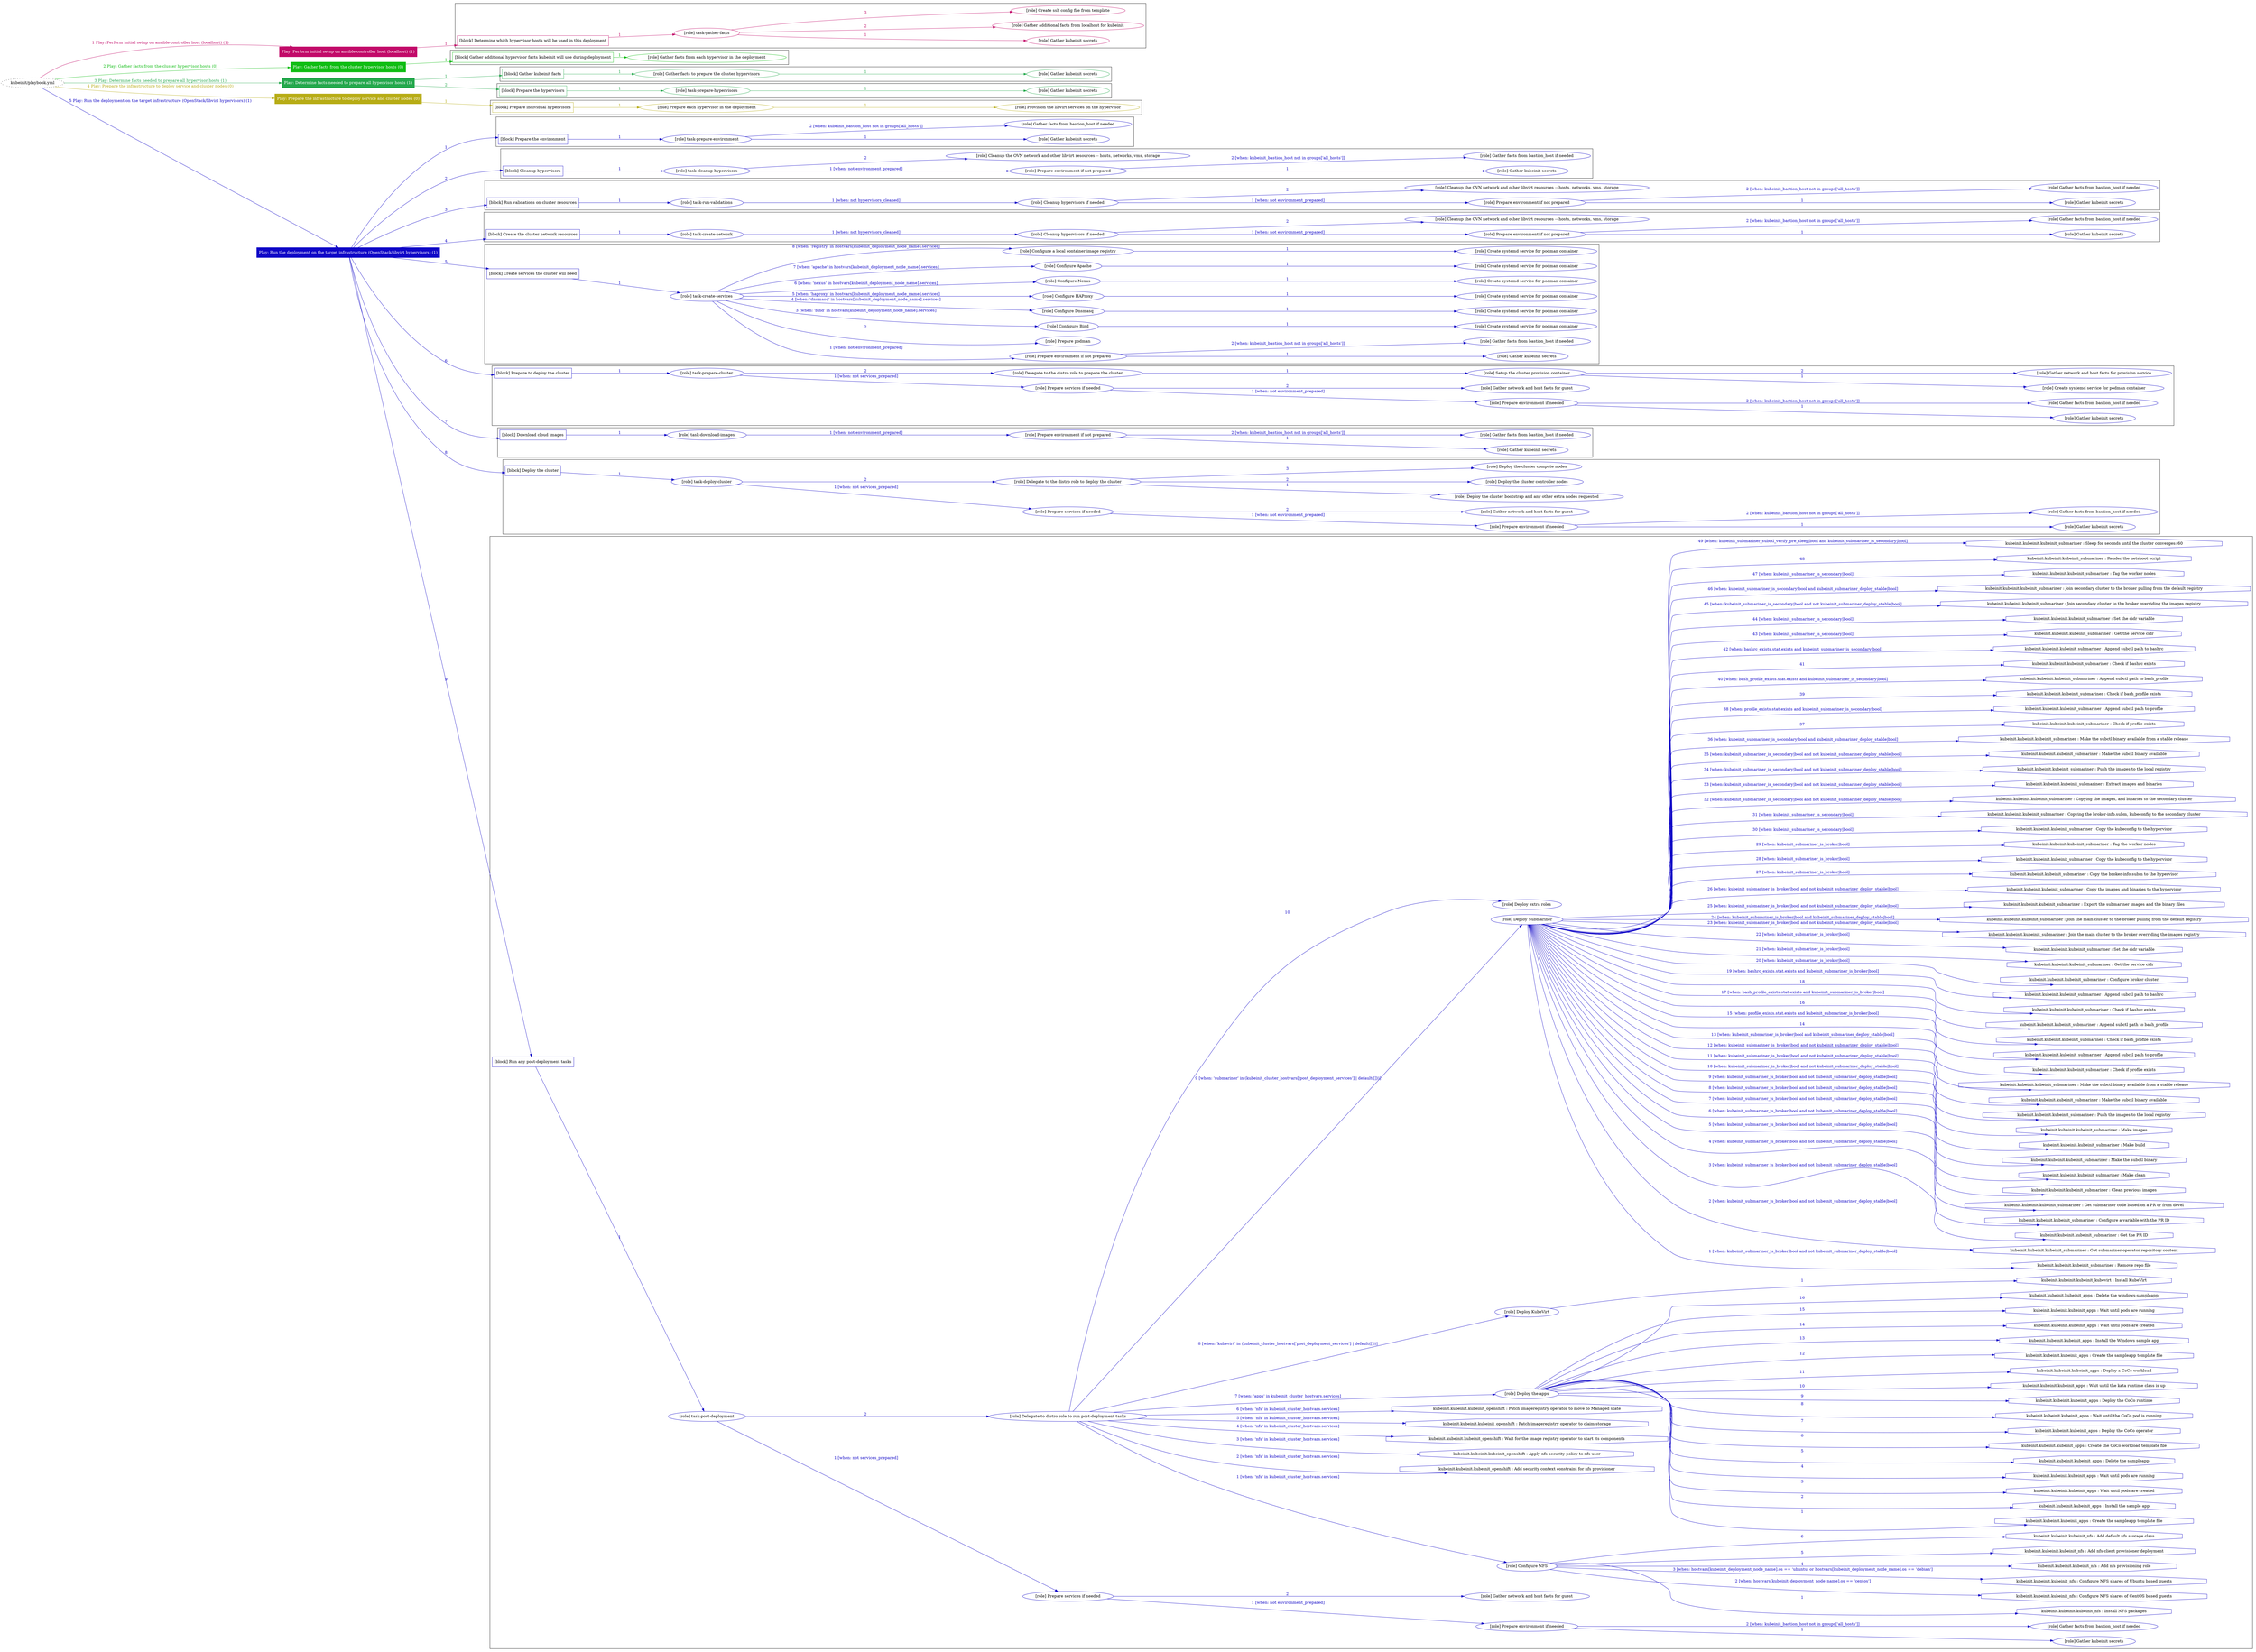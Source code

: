 digraph {
	graph [concentrate=true ordering=in rankdir=LR ratio=fill]
	edge [esep=5 sep=10]
	"kubeinit/playbook.yml" [URL="/home/runner/work/kubeinit/kubeinit/kubeinit/playbook.yml" id=playbook_72dac3e7 style=dotted]
	"kubeinit/playbook.yml" -> play_9bc32766 [label="1 Play: Perform initial setup on ansible-controller host (localhost) (1)" color="#c20a69" fontcolor="#c20a69" id=edge_play_9bc32766 labeltooltip="1 Play: Perform initial setup on ansible-controller host (localhost) (1)" tooltip="1 Play: Perform initial setup on ansible-controller host (localhost) (1)"]
	subgraph "Play: Perform initial setup on ansible-controller host (localhost) (1)" {
		play_9bc32766 [label="Play: Perform initial setup on ansible-controller host (localhost) (1)" URL="/home/runner/work/kubeinit/kubeinit/kubeinit/playbook.yml" color="#c20a69" fontcolor="#ffffff" id=play_9bc32766 shape=box style=filled tooltip=localhost]
		play_9bc32766 -> block_a8f7a893 [label=1 color="#c20a69" fontcolor="#c20a69" id=edge_block_a8f7a893 labeltooltip=1 tooltip=1]
		subgraph cluster_block_a8f7a893 {
			block_a8f7a893 [label="[block] Determine which hypervisor hosts will be used in this deployment" URL="/home/runner/work/kubeinit/kubeinit/kubeinit/playbook.yml" color="#c20a69" id=block_a8f7a893 labeltooltip="Determine which hypervisor hosts will be used in this deployment" shape=box tooltip="Determine which hypervisor hosts will be used in this deployment"]
			block_a8f7a893 -> role_633ad182 [label="1 " color="#c20a69" fontcolor="#c20a69" id=edge_role_633ad182 labeltooltip="1 " tooltip="1 "]
			subgraph "task-gather-facts" {
				role_633ad182 [label="[role] task-gather-facts" URL="/home/runner/work/kubeinit/kubeinit/kubeinit/playbook.yml" color="#c20a69" id=role_633ad182 tooltip="task-gather-facts"]
				role_633ad182 -> role_ab2a95ea [label="1 " color="#c20a69" fontcolor="#c20a69" id=edge_role_ab2a95ea labeltooltip="1 " tooltip="1 "]
				subgraph "Gather kubeinit secrets" {
					role_ab2a95ea [label="[role] Gather kubeinit secrets" URL="/home/runner/.ansible/collections/ansible_collections/kubeinit/kubeinit/roles/kubeinit_prepare/tasks/build_hypervisors_group.yml" color="#c20a69" id=role_ab2a95ea tooltip="Gather kubeinit secrets"]
				}
				role_633ad182 -> role_326055cd [label="2 " color="#c20a69" fontcolor="#c20a69" id=edge_role_326055cd labeltooltip="2 " tooltip="2 "]
				subgraph "Gather additional facts from localhost for kubeinit" {
					role_326055cd [label="[role] Gather additional facts from localhost for kubeinit" URL="/home/runner/.ansible/collections/ansible_collections/kubeinit/kubeinit/roles/kubeinit_prepare/tasks/build_hypervisors_group.yml" color="#c20a69" id=role_326055cd tooltip="Gather additional facts from localhost for kubeinit"]
				}
				role_633ad182 -> role_9930bcfb [label="3 " color="#c20a69" fontcolor="#c20a69" id=edge_role_9930bcfb labeltooltip="3 " tooltip="3 "]
				subgraph "Create ssh config file from template" {
					role_9930bcfb [label="[role] Create ssh config file from template" URL="/home/runner/.ansible/collections/ansible_collections/kubeinit/kubeinit/roles/kubeinit_prepare/tasks/build_hypervisors_group.yml" color="#c20a69" id=role_9930bcfb tooltip="Create ssh config file from template"]
				}
			}
		}
	}
	"kubeinit/playbook.yml" -> play_68d097cb [label="2 Play: Gather facts from the cluster hypervisor hosts (0)" color="#0fbd13" fontcolor="#0fbd13" id=edge_play_68d097cb labeltooltip="2 Play: Gather facts from the cluster hypervisor hosts (0)" tooltip="2 Play: Gather facts from the cluster hypervisor hosts (0)"]
	subgraph "Play: Gather facts from the cluster hypervisor hosts (0)" {
		play_68d097cb [label="Play: Gather facts from the cluster hypervisor hosts (0)" URL="/home/runner/work/kubeinit/kubeinit/kubeinit/playbook.yml" color="#0fbd13" fontcolor="#ffffff" id=play_68d097cb shape=box style=filled tooltip="Play: Gather facts from the cluster hypervisor hosts (0)"]
		play_68d097cb -> block_b07a449d [label=1 color="#0fbd13" fontcolor="#0fbd13" id=edge_block_b07a449d labeltooltip=1 tooltip=1]
		subgraph cluster_block_b07a449d {
			block_b07a449d [label="[block] Gather additional hypervisor facts kubeinit will use during deployment" URL="/home/runner/work/kubeinit/kubeinit/kubeinit/playbook.yml" color="#0fbd13" id=block_b07a449d labeltooltip="Gather additional hypervisor facts kubeinit will use during deployment" shape=box tooltip="Gather additional hypervisor facts kubeinit will use during deployment"]
			block_b07a449d -> role_1ac158ef [label="1 " color="#0fbd13" fontcolor="#0fbd13" id=edge_role_1ac158ef labeltooltip="1 " tooltip="1 "]
			subgraph "Gather facts from each hypervisor in the deployment" {
				role_1ac158ef [label="[role] Gather facts from each hypervisor in the deployment" URL="/home/runner/work/kubeinit/kubeinit/kubeinit/playbook.yml" color="#0fbd13" id=role_1ac158ef tooltip="Gather facts from each hypervisor in the deployment"]
			}
		}
	}
	"kubeinit/playbook.yml" -> play_b94169ea [label="3 Play: Determine facts needed to prepare all hypervisor hosts (1)" color="#24a84c" fontcolor="#24a84c" id=edge_play_b94169ea labeltooltip="3 Play: Determine facts needed to prepare all hypervisor hosts (1)" tooltip="3 Play: Determine facts needed to prepare all hypervisor hosts (1)"]
	subgraph "Play: Determine facts needed to prepare all hypervisor hosts (1)" {
		play_b94169ea [label="Play: Determine facts needed to prepare all hypervisor hosts (1)" URL="/home/runner/work/kubeinit/kubeinit/kubeinit/playbook.yml" color="#24a84c" fontcolor="#ffffff" id=play_b94169ea shape=box style=filled tooltip=localhost]
		play_b94169ea -> block_6ee2b14c [label=1 color="#24a84c" fontcolor="#24a84c" id=edge_block_6ee2b14c labeltooltip=1 tooltip=1]
		subgraph cluster_block_6ee2b14c {
			block_6ee2b14c [label="[block] Gather kubeinit facts" URL="/home/runner/work/kubeinit/kubeinit/kubeinit/playbook.yml" color="#24a84c" id=block_6ee2b14c labeltooltip="Gather kubeinit facts" shape=box tooltip="Gather kubeinit facts"]
			block_6ee2b14c -> role_10a66e67 [label="1 " color="#24a84c" fontcolor="#24a84c" id=edge_role_10a66e67 labeltooltip="1 " tooltip="1 "]
			subgraph "Gather facts to prepare the cluster hypervisors" {
				role_10a66e67 [label="[role] Gather facts to prepare the cluster hypervisors" URL="/home/runner/work/kubeinit/kubeinit/kubeinit/playbook.yml" color="#24a84c" id=role_10a66e67 tooltip="Gather facts to prepare the cluster hypervisors"]
				role_10a66e67 -> role_4b5779dd [label="1 " color="#24a84c" fontcolor="#24a84c" id=edge_role_4b5779dd labeltooltip="1 " tooltip="1 "]
				subgraph "Gather kubeinit secrets" {
					role_4b5779dd [label="[role] Gather kubeinit secrets" URL="/home/runner/.ansible/collections/ansible_collections/kubeinit/kubeinit/roles/kubeinit_prepare/tasks/gather_kubeinit_facts.yml" color="#24a84c" id=role_4b5779dd tooltip="Gather kubeinit secrets"]
				}
			}
		}
		play_b94169ea -> block_dd698fb0 [label=2 color="#24a84c" fontcolor="#24a84c" id=edge_block_dd698fb0 labeltooltip=2 tooltip=2]
		subgraph cluster_block_dd698fb0 {
			block_dd698fb0 [label="[block] Prepare the hypervisors" URL="/home/runner/work/kubeinit/kubeinit/kubeinit/playbook.yml" color="#24a84c" id=block_dd698fb0 labeltooltip="Prepare the hypervisors" shape=box tooltip="Prepare the hypervisors"]
			block_dd698fb0 -> role_13b2f154 [label="1 " color="#24a84c" fontcolor="#24a84c" id=edge_role_13b2f154 labeltooltip="1 " tooltip="1 "]
			subgraph "task-prepare-hypervisors" {
				role_13b2f154 [label="[role] task-prepare-hypervisors" URL="/home/runner/work/kubeinit/kubeinit/kubeinit/playbook.yml" color="#24a84c" id=role_13b2f154 tooltip="task-prepare-hypervisors"]
				role_13b2f154 -> role_b9f6a7a3 [label="1 " color="#24a84c" fontcolor="#24a84c" id=edge_role_b9f6a7a3 labeltooltip="1 " tooltip="1 "]
				subgraph "Gather kubeinit secrets" {
					role_b9f6a7a3 [label="[role] Gather kubeinit secrets" URL="/home/runner/.ansible/collections/ansible_collections/kubeinit/kubeinit/roles/kubeinit_prepare/tasks/gather_kubeinit_facts.yml" color="#24a84c" id=role_b9f6a7a3 tooltip="Gather kubeinit secrets"]
				}
			}
		}
	}
	"kubeinit/playbook.yml" -> play_4054c803 [label="4 Play: Prepare the infrastructure to deploy service and cluster nodes (0)" color="#b7ac15" fontcolor="#b7ac15" id=edge_play_4054c803 labeltooltip="4 Play: Prepare the infrastructure to deploy service and cluster nodes (0)" tooltip="4 Play: Prepare the infrastructure to deploy service and cluster nodes (0)"]
	subgraph "Play: Prepare the infrastructure to deploy service and cluster nodes (0)" {
		play_4054c803 [label="Play: Prepare the infrastructure to deploy service and cluster nodes (0)" URL="/home/runner/work/kubeinit/kubeinit/kubeinit/playbook.yml" color="#b7ac15" fontcolor="#ffffff" id=play_4054c803 shape=box style=filled tooltip="Play: Prepare the infrastructure to deploy service and cluster nodes (0)"]
		play_4054c803 -> block_45e130f1 [label=1 color="#b7ac15" fontcolor="#b7ac15" id=edge_block_45e130f1 labeltooltip=1 tooltip=1]
		subgraph cluster_block_45e130f1 {
			block_45e130f1 [label="[block] Prepare individual hypervisors" URL="/home/runner/work/kubeinit/kubeinit/kubeinit/playbook.yml" color="#b7ac15" id=block_45e130f1 labeltooltip="Prepare individual hypervisors" shape=box tooltip="Prepare individual hypervisors"]
			block_45e130f1 -> role_9c06eeeb [label="1 " color="#b7ac15" fontcolor="#b7ac15" id=edge_role_9c06eeeb labeltooltip="1 " tooltip="1 "]
			subgraph "Prepare each hypervisor in the deployment" {
				role_9c06eeeb [label="[role] Prepare each hypervisor in the deployment" URL="/home/runner/work/kubeinit/kubeinit/kubeinit/playbook.yml" color="#b7ac15" id=role_9c06eeeb tooltip="Prepare each hypervisor in the deployment"]
				role_9c06eeeb -> role_b183ae68 [label="1 " color="#b7ac15" fontcolor="#b7ac15" id=edge_role_b183ae68 labeltooltip="1 " tooltip="1 "]
				subgraph "Provision the libvirt services on the hypervisor" {
					role_b183ae68 [label="[role] Provision the libvirt services on the hypervisor" URL="/home/runner/.ansible/collections/ansible_collections/kubeinit/kubeinit/roles/kubeinit_prepare/tasks/prepare_hypervisor.yml" color="#b7ac15" id=role_b183ae68 tooltip="Provision the libvirt services on the hypervisor"]
				}
			}
		}
	}
	"kubeinit/playbook.yml" -> play_28b6e0ca [label="5 Play: Run the deployment on the target infrastructure (OpenStack/libvirt hypervisors) (1)" color="#0f05c7" fontcolor="#0f05c7" id=edge_play_28b6e0ca labeltooltip="5 Play: Run the deployment on the target infrastructure (OpenStack/libvirt hypervisors) (1)" tooltip="5 Play: Run the deployment on the target infrastructure (OpenStack/libvirt hypervisors) (1)"]
	subgraph "Play: Run the deployment on the target infrastructure (OpenStack/libvirt hypervisors) (1)" {
		play_28b6e0ca [label="Play: Run the deployment on the target infrastructure (OpenStack/libvirt hypervisors) (1)" URL="/home/runner/work/kubeinit/kubeinit/kubeinit/playbook.yml" color="#0f05c7" fontcolor="#ffffff" id=play_28b6e0ca shape=box style=filled tooltip=localhost]
		play_28b6e0ca -> block_117772c3 [label=1 color="#0f05c7" fontcolor="#0f05c7" id=edge_block_117772c3 labeltooltip=1 tooltip=1]
		subgraph cluster_block_117772c3 {
			block_117772c3 [label="[block] Prepare the environment" URL="/home/runner/work/kubeinit/kubeinit/kubeinit/playbook.yml" color="#0f05c7" id=block_117772c3 labeltooltip="Prepare the environment" shape=box tooltip="Prepare the environment"]
			block_117772c3 -> role_7cdd2420 [label="1 " color="#0f05c7" fontcolor="#0f05c7" id=edge_role_7cdd2420 labeltooltip="1 " tooltip="1 "]
			subgraph "task-prepare-environment" {
				role_7cdd2420 [label="[role] task-prepare-environment" URL="/home/runner/work/kubeinit/kubeinit/kubeinit/playbook.yml" color="#0f05c7" id=role_7cdd2420 tooltip="task-prepare-environment"]
				role_7cdd2420 -> role_d04cdbc8 [label="1 " color="#0f05c7" fontcolor="#0f05c7" id=edge_role_d04cdbc8 labeltooltip="1 " tooltip="1 "]
				subgraph "Gather kubeinit secrets" {
					role_d04cdbc8 [label="[role] Gather kubeinit secrets" URL="/home/runner/.ansible/collections/ansible_collections/kubeinit/kubeinit/roles/kubeinit_prepare/tasks/gather_kubeinit_facts.yml" color="#0f05c7" id=role_d04cdbc8 tooltip="Gather kubeinit secrets"]
				}
				role_7cdd2420 -> role_67f40173 [label="2 [when: kubeinit_bastion_host not in groups['all_hosts']]" color="#0f05c7" fontcolor="#0f05c7" id=edge_role_67f40173 labeltooltip="2 [when: kubeinit_bastion_host not in groups['all_hosts']]" tooltip="2 [when: kubeinit_bastion_host not in groups['all_hosts']]"]
				subgraph "Gather facts from bastion_host if needed" {
					role_67f40173 [label="[role] Gather facts from bastion_host if needed" URL="/home/runner/.ansible/collections/ansible_collections/kubeinit/kubeinit/roles/kubeinit_prepare/tasks/main.yml" color="#0f05c7" id=role_67f40173 tooltip="Gather facts from bastion_host if needed"]
				}
			}
		}
		play_28b6e0ca -> block_502972ef [label=2 color="#0f05c7" fontcolor="#0f05c7" id=edge_block_502972ef labeltooltip=2 tooltip=2]
		subgraph cluster_block_502972ef {
			block_502972ef [label="[block] Cleanup hypervisors" URL="/home/runner/work/kubeinit/kubeinit/kubeinit/playbook.yml" color="#0f05c7" id=block_502972ef labeltooltip="Cleanup hypervisors" shape=box tooltip="Cleanup hypervisors"]
			block_502972ef -> role_fe9f9627 [label="1 " color="#0f05c7" fontcolor="#0f05c7" id=edge_role_fe9f9627 labeltooltip="1 " tooltip="1 "]
			subgraph "task-cleanup-hypervisors" {
				role_fe9f9627 [label="[role] task-cleanup-hypervisors" URL="/home/runner/work/kubeinit/kubeinit/kubeinit/playbook.yml" color="#0f05c7" id=role_fe9f9627 tooltip="task-cleanup-hypervisors"]
				role_fe9f9627 -> role_1b70cb6e [label="1 [when: not environment_prepared]" color="#0f05c7" fontcolor="#0f05c7" id=edge_role_1b70cb6e labeltooltip="1 [when: not environment_prepared]" tooltip="1 [when: not environment_prepared]"]
				subgraph "Prepare environment if not prepared" {
					role_1b70cb6e [label="[role] Prepare environment if not prepared" URL="/home/runner/.ansible/collections/ansible_collections/kubeinit/kubeinit/roles/kubeinit_libvirt/tasks/cleanup_hypervisors.yml" color="#0f05c7" id=role_1b70cb6e tooltip="Prepare environment if not prepared"]
					role_1b70cb6e -> role_11c44d88 [label="1 " color="#0f05c7" fontcolor="#0f05c7" id=edge_role_11c44d88 labeltooltip="1 " tooltip="1 "]
					subgraph "Gather kubeinit secrets" {
						role_11c44d88 [label="[role] Gather kubeinit secrets" URL="/home/runner/.ansible/collections/ansible_collections/kubeinit/kubeinit/roles/kubeinit_prepare/tasks/gather_kubeinit_facts.yml" color="#0f05c7" id=role_11c44d88 tooltip="Gather kubeinit secrets"]
					}
					role_1b70cb6e -> role_df9bdf77 [label="2 [when: kubeinit_bastion_host not in groups['all_hosts']]" color="#0f05c7" fontcolor="#0f05c7" id=edge_role_df9bdf77 labeltooltip="2 [when: kubeinit_bastion_host not in groups['all_hosts']]" tooltip="2 [when: kubeinit_bastion_host not in groups['all_hosts']]"]
					subgraph "Gather facts from bastion_host if needed" {
						role_df9bdf77 [label="[role] Gather facts from bastion_host if needed" URL="/home/runner/.ansible/collections/ansible_collections/kubeinit/kubeinit/roles/kubeinit_prepare/tasks/main.yml" color="#0f05c7" id=role_df9bdf77 tooltip="Gather facts from bastion_host if needed"]
					}
				}
				role_fe9f9627 -> role_da510c20 [label="2 " color="#0f05c7" fontcolor="#0f05c7" id=edge_role_da510c20 labeltooltip="2 " tooltip="2 "]
				subgraph "Cleanup the OVN network and other libvirt resources -- hosts, networks, vms, storage" {
					role_da510c20 [label="[role] Cleanup the OVN network and other libvirt resources -- hosts, networks, vms, storage" URL="/home/runner/.ansible/collections/ansible_collections/kubeinit/kubeinit/roles/kubeinit_libvirt/tasks/cleanup_hypervisors.yml" color="#0f05c7" id=role_da510c20 tooltip="Cleanup the OVN network and other libvirt resources -- hosts, networks, vms, storage"]
				}
			}
		}
		play_28b6e0ca -> block_31ce79ff [label=3 color="#0f05c7" fontcolor="#0f05c7" id=edge_block_31ce79ff labeltooltip=3 tooltip=3]
		subgraph cluster_block_31ce79ff {
			block_31ce79ff [label="[block] Run validations on cluster resources" URL="/home/runner/work/kubeinit/kubeinit/kubeinit/playbook.yml" color="#0f05c7" id=block_31ce79ff labeltooltip="Run validations on cluster resources" shape=box tooltip="Run validations on cluster resources"]
			block_31ce79ff -> role_80c39117 [label="1 " color="#0f05c7" fontcolor="#0f05c7" id=edge_role_80c39117 labeltooltip="1 " tooltip="1 "]
			subgraph "task-run-validations" {
				role_80c39117 [label="[role] task-run-validations" URL="/home/runner/work/kubeinit/kubeinit/kubeinit/playbook.yml" color="#0f05c7" id=role_80c39117 tooltip="task-run-validations"]
				role_80c39117 -> role_db7e9d94 [label="1 [when: not hypervisors_cleaned]" color="#0f05c7" fontcolor="#0f05c7" id=edge_role_db7e9d94 labeltooltip="1 [when: not hypervisors_cleaned]" tooltip="1 [when: not hypervisors_cleaned]"]
				subgraph "Cleanup hypervisors if needed" {
					role_db7e9d94 [label="[role] Cleanup hypervisors if needed" URL="/home/runner/.ansible/collections/ansible_collections/kubeinit/kubeinit/roles/kubeinit_validations/tasks/main.yml" color="#0f05c7" id=role_db7e9d94 tooltip="Cleanup hypervisors if needed"]
					role_db7e9d94 -> role_b3442d73 [label="1 [when: not environment_prepared]" color="#0f05c7" fontcolor="#0f05c7" id=edge_role_b3442d73 labeltooltip="1 [when: not environment_prepared]" tooltip="1 [when: not environment_prepared]"]
					subgraph "Prepare environment if not prepared" {
						role_b3442d73 [label="[role] Prepare environment if not prepared" URL="/home/runner/.ansible/collections/ansible_collections/kubeinit/kubeinit/roles/kubeinit_libvirt/tasks/cleanup_hypervisors.yml" color="#0f05c7" id=role_b3442d73 tooltip="Prepare environment if not prepared"]
						role_b3442d73 -> role_0ad6d3a1 [label="1 " color="#0f05c7" fontcolor="#0f05c7" id=edge_role_0ad6d3a1 labeltooltip="1 " tooltip="1 "]
						subgraph "Gather kubeinit secrets" {
							role_0ad6d3a1 [label="[role] Gather kubeinit secrets" URL="/home/runner/.ansible/collections/ansible_collections/kubeinit/kubeinit/roles/kubeinit_prepare/tasks/gather_kubeinit_facts.yml" color="#0f05c7" id=role_0ad6d3a1 tooltip="Gather kubeinit secrets"]
						}
						role_b3442d73 -> role_a3c3acf7 [label="2 [when: kubeinit_bastion_host not in groups['all_hosts']]" color="#0f05c7" fontcolor="#0f05c7" id=edge_role_a3c3acf7 labeltooltip="2 [when: kubeinit_bastion_host not in groups['all_hosts']]" tooltip="2 [when: kubeinit_bastion_host not in groups['all_hosts']]"]
						subgraph "Gather facts from bastion_host if needed" {
							role_a3c3acf7 [label="[role] Gather facts from bastion_host if needed" URL="/home/runner/.ansible/collections/ansible_collections/kubeinit/kubeinit/roles/kubeinit_prepare/tasks/main.yml" color="#0f05c7" id=role_a3c3acf7 tooltip="Gather facts from bastion_host if needed"]
						}
					}
					role_db7e9d94 -> role_412bfa3f [label="2 " color="#0f05c7" fontcolor="#0f05c7" id=edge_role_412bfa3f labeltooltip="2 " tooltip="2 "]
					subgraph "Cleanup the OVN network and other libvirt resources -- hosts, networks, vms, storage" {
						role_412bfa3f [label="[role] Cleanup the OVN network and other libvirt resources -- hosts, networks, vms, storage" URL="/home/runner/.ansible/collections/ansible_collections/kubeinit/kubeinit/roles/kubeinit_libvirt/tasks/cleanup_hypervisors.yml" color="#0f05c7" id=role_412bfa3f tooltip="Cleanup the OVN network and other libvirt resources -- hosts, networks, vms, storage"]
					}
				}
			}
		}
		play_28b6e0ca -> block_cf4000a5 [label=4 color="#0f05c7" fontcolor="#0f05c7" id=edge_block_cf4000a5 labeltooltip=4 tooltip=4]
		subgraph cluster_block_cf4000a5 {
			block_cf4000a5 [label="[block] Create the cluster network resources" URL="/home/runner/work/kubeinit/kubeinit/kubeinit/playbook.yml" color="#0f05c7" id=block_cf4000a5 labeltooltip="Create the cluster network resources" shape=box tooltip="Create the cluster network resources"]
			block_cf4000a5 -> role_da38c392 [label="1 " color="#0f05c7" fontcolor="#0f05c7" id=edge_role_da38c392 labeltooltip="1 " tooltip="1 "]
			subgraph "task-create-network" {
				role_da38c392 [label="[role] task-create-network" URL="/home/runner/work/kubeinit/kubeinit/kubeinit/playbook.yml" color="#0f05c7" id=role_da38c392 tooltip="task-create-network"]
				role_da38c392 -> role_973e10be [label="1 [when: not hypervisors_cleaned]" color="#0f05c7" fontcolor="#0f05c7" id=edge_role_973e10be labeltooltip="1 [when: not hypervisors_cleaned]" tooltip="1 [when: not hypervisors_cleaned]"]
				subgraph "Cleanup hypervisors if needed" {
					role_973e10be [label="[role] Cleanup hypervisors if needed" URL="/home/runner/.ansible/collections/ansible_collections/kubeinit/kubeinit/roles/kubeinit_libvirt/tasks/create_network.yml" color="#0f05c7" id=role_973e10be tooltip="Cleanup hypervisors if needed"]
					role_973e10be -> role_5d5b55c7 [label="1 [when: not environment_prepared]" color="#0f05c7" fontcolor="#0f05c7" id=edge_role_5d5b55c7 labeltooltip="1 [when: not environment_prepared]" tooltip="1 [when: not environment_prepared]"]
					subgraph "Prepare environment if not prepared" {
						role_5d5b55c7 [label="[role] Prepare environment if not prepared" URL="/home/runner/.ansible/collections/ansible_collections/kubeinit/kubeinit/roles/kubeinit_libvirt/tasks/cleanup_hypervisors.yml" color="#0f05c7" id=role_5d5b55c7 tooltip="Prepare environment if not prepared"]
						role_5d5b55c7 -> role_c6ee63a3 [label="1 " color="#0f05c7" fontcolor="#0f05c7" id=edge_role_c6ee63a3 labeltooltip="1 " tooltip="1 "]
						subgraph "Gather kubeinit secrets" {
							role_c6ee63a3 [label="[role] Gather kubeinit secrets" URL="/home/runner/.ansible/collections/ansible_collections/kubeinit/kubeinit/roles/kubeinit_prepare/tasks/gather_kubeinit_facts.yml" color="#0f05c7" id=role_c6ee63a3 tooltip="Gather kubeinit secrets"]
						}
						role_5d5b55c7 -> role_6001c62b [label="2 [when: kubeinit_bastion_host not in groups['all_hosts']]" color="#0f05c7" fontcolor="#0f05c7" id=edge_role_6001c62b labeltooltip="2 [when: kubeinit_bastion_host not in groups['all_hosts']]" tooltip="2 [when: kubeinit_bastion_host not in groups['all_hosts']]"]
						subgraph "Gather facts from bastion_host if needed" {
							role_6001c62b [label="[role] Gather facts from bastion_host if needed" URL="/home/runner/.ansible/collections/ansible_collections/kubeinit/kubeinit/roles/kubeinit_prepare/tasks/main.yml" color="#0f05c7" id=role_6001c62b tooltip="Gather facts from bastion_host if needed"]
						}
					}
					role_973e10be -> role_2f035095 [label="2 " color="#0f05c7" fontcolor="#0f05c7" id=edge_role_2f035095 labeltooltip="2 " tooltip="2 "]
					subgraph "Cleanup the OVN network and other libvirt resources -- hosts, networks, vms, storage" {
						role_2f035095 [label="[role] Cleanup the OVN network and other libvirt resources -- hosts, networks, vms, storage" URL="/home/runner/.ansible/collections/ansible_collections/kubeinit/kubeinit/roles/kubeinit_libvirt/tasks/cleanup_hypervisors.yml" color="#0f05c7" id=role_2f035095 tooltip="Cleanup the OVN network and other libvirt resources -- hosts, networks, vms, storage"]
					}
				}
			}
		}
		play_28b6e0ca -> block_bd4a4b84 [label=5 color="#0f05c7" fontcolor="#0f05c7" id=edge_block_bd4a4b84 labeltooltip=5 tooltip=5]
		subgraph cluster_block_bd4a4b84 {
			block_bd4a4b84 [label="[block] Create services the cluster will need" URL="/home/runner/work/kubeinit/kubeinit/kubeinit/playbook.yml" color="#0f05c7" id=block_bd4a4b84 labeltooltip="Create services the cluster will need" shape=box tooltip="Create services the cluster will need"]
			block_bd4a4b84 -> role_246bcefe [label="1 " color="#0f05c7" fontcolor="#0f05c7" id=edge_role_246bcefe labeltooltip="1 " tooltip="1 "]
			subgraph "task-create-services" {
				role_246bcefe [label="[role] task-create-services" URL="/home/runner/work/kubeinit/kubeinit/kubeinit/playbook.yml" color="#0f05c7" id=role_246bcefe tooltip="task-create-services"]
				role_246bcefe -> role_c330b4fc [label="1 [when: not environment_prepared]" color="#0f05c7" fontcolor="#0f05c7" id=edge_role_c330b4fc labeltooltip="1 [when: not environment_prepared]" tooltip="1 [when: not environment_prepared]"]
				subgraph "Prepare environment if not prepared" {
					role_c330b4fc [label="[role] Prepare environment if not prepared" URL="/home/runner/.ansible/collections/ansible_collections/kubeinit/kubeinit/roles/kubeinit_services/tasks/main.yml" color="#0f05c7" id=role_c330b4fc tooltip="Prepare environment if not prepared"]
					role_c330b4fc -> role_da3bed4c [label="1 " color="#0f05c7" fontcolor="#0f05c7" id=edge_role_da3bed4c labeltooltip="1 " tooltip="1 "]
					subgraph "Gather kubeinit secrets" {
						role_da3bed4c [label="[role] Gather kubeinit secrets" URL="/home/runner/.ansible/collections/ansible_collections/kubeinit/kubeinit/roles/kubeinit_prepare/tasks/gather_kubeinit_facts.yml" color="#0f05c7" id=role_da3bed4c tooltip="Gather kubeinit secrets"]
					}
					role_c330b4fc -> role_d92f6fcf [label="2 [when: kubeinit_bastion_host not in groups['all_hosts']]" color="#0f05c7" fontcolor="#0f05c7" id=edge_role_d92f6fcf labeltooltip="2 [when: kubeinit_bastion_host not in groups['all_hosts']]" tooltip="2 [when: kubeinit_bastion_host not in groups['all_hosts']]"]
					subgraph "Gather facts from bastion_host if needed" {
						role_d92f6fcf [label="[role] Gather facts from bastion_host if needed" URL="/home/runner/.ansible/collections/ansible_collections/kubeinit/kubeinit/roles/kubeinit_prepare/tasks/main.yml" color="#0f05c7" id=role_d92f6fcf tooltip="Gather facts from bastion_host if needed"]
					}
				}
				role_246bcefe -> role_4dacb5bb [label="2 " color="#0f05c7" fontcolor="#0f05c7" id=edge_role_4dacb5bb labeltooltip="2 " tooltip="2 "]
				subgraph "Prepare podman" {
					role_4dacb5bb [label="[role] Prepare podman" URL="/home/runner/.ansible/collections/ansible_collections/kubeinit/kubeinit/roles/kubeinit_services/tasks/00_create_service_pod.yml" color="#0f05c7" id=role_4dacb5bb tooltip="Prepare podman"]
				}
				role_246bcefe -> role_99bab0a9 [label="3 [when: 'bind' in hostvars[kubeinit_deployment_node_name].services]" color="#0f05c7" fontcolor="#0f05c7" id=edge_role_99bab0a9 labeltooltip="3 [when: 'bind' in hostvars[kubeinit_deployment_node_name].services]" tooltip="3 [when: 'bind' in hostvars[kubeinit_deployment_node_name].services]"]
				subgraph "Configure Bind" {
					role_99bab0a9 [label="[role] Configure Bind" URL="/home/runner/.ansible/collections/ansible_collections/kubeinit/kubeinit/roles/kubeinit_services/tasks/start_services_containers.yml" color="#0f05c7" id=role_99bab0a9 tooltip="Configure Bind"]
					role_99bab0a9 -> role_75b15a81 [label="1 " color="#0f05c7" fontcolor="#0f05c7" id=edge_role_75b15a81 labeltooltip="1 " tooltip="1 "]
					subgraph "Create systemd service for podman container" {
						role_75b15a81 [label="[role] Create systemd service for podman container" URL="/home/runner/.ansible/collections/ansible_collections/kubeinit/kubeinit/roles/kubeinit_bind/tasks/main.yml" color="#0f05c7" id=role_75b15a81 tooltip="Create systemd service for podman container"]
					}
				}
				role_246bcefe -> role_d16d8a30 [label="4 [when: 'dnsmasq' in hostvars[kubeinit_deployment_node_name].services]" color="#0f05c7" fontcolor="#0f05c7" id=edge_role_d16d8a30 labeltooltip="4 [when: 'dnsmasq' in hostvars[kubeinit_deployment_node_name].services]" tooltip="4 [when: 'dnsmasq' in hostvars[kubeinit_deployment_node_name].services]"]
				subgraph "Configure Dnsmasq" {
					role_d16d8a30 [label="[role] Configure Dnsmasq" URL="/home/runner/.ansible/collections/ansible_collections/kubeinit/kubeinit/roles/kubeinit_services/tasks/start_services_containers.yml" color="#0f05c7" id=role_d16d8a30 tooltip="Configure Dnsmasq"]
					role_d16d8a30 -> role_cf907795 [label="1 " color="#0f05c7" fontcolor="#0f05c7" id=edge_role_cf907795 labeltooltip="1 " tooltip="1 "]
					subgraph "Create systemd service for podman container" {
						role_cf907795 [label="[role] Create systemd service for podman container" URL="/home/runner/.ansible/collections/ansible_collections/kubeinit/kubeinit/roles/kubeinit_dnsmasq/tasks/main.yml" color="#0f05c7" id=role_cf907795 tooltip="Create systemd service for podman container"]
					}
				}
				role_246bcefe -> role_bbf6c1af [label="5 [when: 'haproxy' in hostvars[kubeinit_deployment_node_name].services]" color="#0f05c7" fontcolor="#0f05c7" id=edge_role_bbf6c1af labeltooltip="5 [when: 'haproxy' in hostvars[kubeinit_deployment_node_name].services]" tooltip="5 [when: 'haproxy' in hostvars[kubeinit_deployment_node_name].services]"]
				subgraph "Configure HAProxy" {
					role_bbf6c1af [label="[role] Configure HAProxy" URL="/home/runner/.ansible/collections/ansible_collections/kubeinit/kubeinit/roles/kubeinit_services/tasks/start_services_containers.yml" color="#0f05c7" id=role_bbf6c1af tooltip="Configure HAProxy"]
					role_bbf6c1af -> role_f329f17a [label="1 " color="#0f05c7" fontcolor="#0f05c7" id=edge_role_f329f17a labeltooltip="1 " tooltip="1 "]
					subgraph "Create systemd service for podman container" {
						role_f329f17a [label="[role] Create systemd service for podman container" URL="/home/runner/.ansible/collections/ansible_collections/kubeinit/kubeinit/roles/kubeinit_haproxy/tasks/main.yml" color="#0f05c7" id=role_f329f17a tooltip="Create systemd service for podman container"]
					}
				}
				role_246bcefe -> role_7d9afd6f [label="6 [when: 'nexus' in hostvars[kubeinit_deployment_node_name].services]" color="#0f05c7" fontcolor="#0f05c7" id=edge_role_7d9afd6f labeltooltip="6 [when: 'nexus' in hostvars[kubeinit_deployment_node_name].services]" tooltip="6 [when: 'nexus' in hostvars[kubeinit_deployment_node_name].services]"]
				subgraph "Configure Nexus" {
					role_7d9afd6f [label="[role] Configure Nexus" URL="/home/runner/.ansible/collections/ansible_collections/kubeinit/kubeinit/roles/kubeinit_services/tasks/start_services_containers.yml" color="#0f05c7" id=role_7d9afd6f tooltip="Configure Nexus"]
					role_7d9afd6f -> role_b096ab3d [label="1 " color="#0f05c7" fontcolor="#0f05c7" id=edge_role_b096ab3d labeltooltip="1 " tooltip="1 "]
					subgraph "Create systemd service for podman container" {
						role_b096ab3d [label="[role] Create systemd service for podman container" URL="/home/runner/.ansible/collections/ansible_collections/kubeinit/kubeinit/roles/kubeinit_nexus/tasks/main.yml" color="#0f05c7" id=role_b096ab3d tooltip="Create systemd service for podman container"]
					}
				}
				role_246bcefe -> role_ccd1df53 [label="7 [when: 'apache' in hostvars[kubeinit_deployment_node_name].services]" color="#0f05c7" fontcolor="#0f05c7" id=edge_role_ccd1df53 labeltooltip="7 [when: 'apache' in hostvars[kubeinit_deployment_node_name].services]" tooltip="7 [when: 'apache' in hostvars[kubeinit_deployment_node_name].services]"]
				subgraph "Configure Apache" {
					role_ccd1df53 [label="[role] Configure Apache" URL="/home/runner/.ansible/collections/ansible_collections/kubeinit/kubeinit/roles/kubeinit_services/tasks/start_services_containers.yml" color="#0f05c7" id=role_ccd1df53 tooltip="Configure Apache"]
					role_ccd1df53 -> role_b60407e1 [label="1 " color="#0f05c7" fontcolor="#0f05c7" id=edge_role_b60407e1 labeltooltip="1 " tooltip="1 "]
					subgraph "Create systemd service for podman container" {
						role_b60407e1 [label="[role] Create systemd service for podman container" URL="/home/runner/.ansible/collections/ansible_collections/kubeinit/kubeinit/roles/kubeinit_apache/tasks/main.yml" color="#0f05c7" id=role_b60407e1 tooltip="Create systemd service for podman container"]
					}
				}
				role_246bcefe -> role_d488a949 [label="8 [when: 'registry' in hostvars[kubeinit_deployment_node_name].services]" color="#0f05c7" fontcolor="#0f05c7" id=edge_role_d488a949 labeltooltip="8 [when: 'registry' in hostvars[kubeinit_deployment_node_name].services]" tooltip="8 [when: 'registry' in hostvars[kubeinit_deployment_node_name].services]"]
				subgraph "Configure a local container image registry" {
					role_d488a949 [label="[role] Configure a local container image registry" URL="/home/runner/.ansible/collections/ansible_collections/kubeinit/kubeinit/roles/kubeinit_services/tasks/start_services_containers.yml" color="#0f05c7" id=role_d488a949 tooltip="Configure a local container image registry"]
					role_d488a949 -> role_44d04ffe [label="1 " color="#0f05c7" fontcolor="#0f05c7" id=edge_role_44d04ffe labeltooltip="1 " tooltip="1 "]
					subgraph "Create systemd service for podman container" {
						role_44d04ffe [label="[role] Create systemd service for podman container" URL="/home/runner/.ansible/collections/ansible_collections/kubeinit/kubeinit/roles/kubeinit_registry/tasks/main.yml" color="#0f05c7" id=role_44d04ffe tooltip="Create systemd service for podman container"]
					}
				}
			}
		}
		play_28b6e0ca -> block_1397de76 [label=6 color="#0f05c7" fontcolor="#0f05c7" id=edge_block_1397de76 labeltooltip=6 tooltip=6]
		subgraph cluster_block_1397de76 {
			block_1397de76 [label="[block] Prepare to deploy the cluster" URL="/home/runner/work/kubeinit/kubeinit/kubeinit/playbook.yml" color="#0f05c7" id=block_1397de76 labeltooltip="Prepare to deploy the cluster" shape=box tooltip="Prepare to deploy the cluster"]
			block_1397de76 -> role_da41dd2f [label="1 " color="#0f05c7" fontcolor="#0f05c7" id=edge_role_da41dd2f labeltooltip="1 " tooltip="1 "]
			subgraph "task-prepare-cluster" {
				role_da41dd2f [label="[role] task-prepare-cluster" URL="/home/runner/work/kubeinit/kubeinit/kubeinit/playbook.yml" color="#0f05c7" id=role_da41dd2f tooltip="task-prepare-cluster"]
				role_da41dd2f -> role_4fb2b2f7 [label="1 [when: not services_prepared]" color="#0f05c7" fontcolor="#0f05c7" id=edge_role_4fb2b2f7 labeltooltip="1 [when: not services_prepared]" tooltip="1 [when: not services_prepared]"]
				subgraph "Prepare services if needed" {
					role_4fb2b2f7 [label="[role] Prepare services if needed" URL="/home/runner/.ansible/collections/ansible_collections/kubeinit/kubeinit/roles/kubeinit_prepare/tasks/prepare_cluster.yml" color="#0f05c7" id=role_4fb2b2f7 tooltip="Prepare services if needed"]
					role_4fb2b2f7 -> role_8d98b8c9 [label="1 [when: not environment_prepared]" color="#0f05c7" fontcolor="#0f05c7" id=edge_role_8d98b8c9 labeltooltip="1 [when: not environment_prepared]" tooltip="1 [when: not environment_prepared]"]
					subgraph "Prepare environment if needed" {
						role_8d98b8c9 [label="[role] Prepare environment if needed" URL="/home/runner/.ansible/collections/ansible_collections/kubeinit/kubeinit/roles/kubeinit_services/tasks/prepare_services.yml" color="#0f05c7" id=role_8d98b8c9 tooltip="Prepare environment if needed"]
						role_8d98b8c9 -> role_52a67e49 [label="1 " color="#0f05c7" fontcolor="#0f05c7" id=edge_role_52a67e49 labeltooltip="1 " tooltip="1 "]
						subgraph "Gather kubeinit secrets" {
							role_52a67e49 [label="[role] Gather kubeinit secrets" URL="/home/runner/.ansible/collections/ansible_collections/kubeinit/kubeinit/roles/kubeinit_prepare/tasks/gather_kubeinit_facts.yml" color="#0f05c7" id=role_52a67e49 tooltip="Gather kubeinit secrets"]
						}
						role_8d98b8c9 -> role_dcb0cd42 [label="2 [when: kubeinit_bastion_host not in groups['all_hosts']]" color="#0f05c7" fontcolor="#0f05c7" id=edge_role_dcb0cd42 labeltooltip="2 [when: kubeinit_bastion_host not in groups['all_hosts']]" tooltip="2 [when: kubeinit_bastion_host not in groups['all_hosts']]"]
						subgraph "Gather facts from bastion_host if needed" {
							role_dcb0cd42 [label="[role] Gather facts from bastion_host if needed" URL="/home/runner/.ansible/collections/ansible_collections/kubeinit/kubeinit/roles/kubeinit_prepare/tasks/main.yml" color="#0f05c7" id=role_dcb0cd42 tooltip="Gather facts from bastion_host if needed"]
						}
					}
					role_4fb2b2f7 -> role_b12dc04b [label="2 " color="#0f05c7" fontcolor="#0f05c7" id=edge_role_b12dc04b labeltooltip="2 " tooltip="2 "]
					subgraph "Gather network and host facts for guest" {
						role_b12dc04b [label="[role] Gather network and host facts for guest" URL="/home/runner/.ansible/collections/ansible_collections/kubeinit/kubeinit/roles/kubeinit_services/tasks/prepare_services.yml" color="#0f05c7" id=role_b12dc04b tooltip="Gather network and host facts for guest"]
					}
				}
				role_da41dd2f -> role_dc236256 [label="2 " color="#0f05c7" fontcolor="#0f05c7" id=edge_role_dc236256 labeltooltip="2 " tooltip="2 "]
				subgraph "Delegate to the distro role to prepare the cluster" {
					role_dc236256 [label="[role] Delegate to the distro role to prepare the cluster" URL="/home/runner/.ansible/collections/ansible_collections/kubeinit/kubeinit/roles/kubeinit_prepare/tasks/prepare_cluster.yml" color="#0f05c7" id=role_dc236256 tooltip="Delegate to the distro role to prepare the cluster"]
					role_dc236256 -> role_98f6e49a [label="1 " color="#0f05c7" fontcolor="#0f05c7" id=edge_role_98f6e49a labeltooltip="1 " tooltip="1 "]
					subgraph "Setup the cluster provision container" {
						role_98f6e49a [label="[role] Setup the cluster provision container" URL="/home/runner/.ansible/collections/ansible_collections/kubeinit/kubeinit/roles/kubeinit_openshift/tasks/prepare_cluster.yml" color="#0f05c7" id=role_98f6e49a tooltip="Setup the cluster provision container"]
						role_98f6e49a -> role_a39b07e4 [label="1 " color="#0f05c7" fontcolor="#0f05c7" id=edge_role_a39b07e4 labeltooltip="1 " tooltip="1 "]
						subgraph "Create systemd service for podman container" {
							role_a39b07e4 [label="[role] Create systemd service for podman container" URL="/home/runner/.ansible/collections/ansible_collections/kubeinit/kubeinit/roles/kubeinit_services/tasks/create_provision_container.yml" color="#0f05c7" id=role_a39b07e4 tooltip="Create systemd service for podman container"]
						}
						role_98f6e49a -> role_d5189f0d [label="2 " color="#0f05c7" fontcolor="#0f05c7" id=edge_role_d5189f0d labeltooltip="2 " tooltip="2 "]
						subgraph "Gather network and host facts for provision service" {
							role_d5189f0d [label="[role] Gather network and host facts for provision service" URL="/home/runner/.ansible/collections/ansible_collections/kubeinit/kubeinit/roles/kubeinit_services/tasks/create_provision_container.yml" color="#0f05c7" id=role_d5189f0d tooltip="Gather network and host facts for provision service"]
						}
					}
				}
			}
		}
		play_28b6e0ca -> block_ccded0d5 [label=7 color="#0f05c7" fontcolor="#0f05c7" id=edge_block_ccded0d5 labeltooltip=7 tooltip=7]
		subgraph cluster_block_ccded0d5 {
			block_ccded0d5 [label="[block] Download cloud images" URL="/home/runner/work/kubeinit/kubeinit/kubeinit/playbook.yml" color="#0f05c7" id=block_ccded0d5 labeltooltip="Download cloud images" shape=box tooltip="Download cloud images"]
			block_ccded0d5 -> role_89252752 [label="1 " color="#0f05c7" fontcolor="#0f05c7" id=edge_role_89252752 labeltooltip="1 " tooltip="1 "]
			subgraph "task-download-images" {
				role_89252752 [label="[role] task-download-images" URL="/home/runner/work/kubeinit/kubeinit/kubeinit/playbook.yml" color="#0f05c7" id=role_89252752 tooltip="task-download-images"]
				role_89252752 -> role_ba69b02a [label="1 [when: not environment_prepared]" color="#0f05c7" fontcolor="#0f05c7" id=edge_role_ba69b02a labeltooltip="1 [when: not environment_prepared]" tooltip="1 [when: not environment_prepared]"]
				subgraph "Prepare environment if not prepared" {
					role_ba69b02a [label="[role] Prepare environment if not prepared" URL="/home/runner/.ansible/collections/ansible_collections/kubeinit/kubeinit/roles/kubeinit_libvirt/tasks/download_cloud_images.yml" color="#0f05c7" id=role_ba69b02a tooltip="Prepare environment if not prepared"]
					role_ba69b02a -> role_bdcfc853 [label="1 " color="#0f05c7" fontcolor="#0f05c7" id=edge_role_bdcfc853 labeltooltip="1 " tooltip="1 "]
					subgraph "Gather kubeinit secrets" {
						role_bdcfc853 [label="[role] Gather kubeinit secrets" URL="/home/runner/.ansible/collections/ansible_collections/kubeinit/kubeinit/roles/kubeinit_prepare/tasks/gather_kubeinit_facts.yml" color="#0f05c7" id=role_bdcfc853 tooltip="Gather kubeinit secrets"]
					}
					role_ba69b02a -> role_4697b9db [label="2 [when: kubeinit_bastion_host not in groups['all_hosts']]" color="#0f05c7" fontcolor="#0f05c7" id=edge_role_4697b9db labeltooltip="2 [when: kubeinit_bastion_host not in groups['all_hosts']]" tooltip="2 [when: kubeinit_bastion_host not in groups['all_hosts']]"]
					subgraph "Gather facts from bastion_host if needed" {
						role_4697b9db [label="[role] Gather facts from bastion_host if needed" URL="/home/runner/.ansible/collections/ansible_collections/kubeinit/kubeinit/roles/kubeinit_prepare/tasks/main.yml" color="#0f05c7" id=role_4697b9db tooltip="Gather facts from bastion_host if needed"]
					}
				}
			}
		}
		play_28b6e0ca -> block_afc120d0 [label=8 color="#0f05c7" fontcolor="#0f05c7" id=edge_block_afc120d0 labeltooltip=8 tooltip=8]
		subgraph cluster_block_afc120d0 {
			block_afc120d0 [label="[block] Deploy the cluster" URL="/home/runner/work/kubeinit/kubeinit/kubeinit/playbook.yml" color="#0f05c7" id=block_afc120d0 labeltooltip="Deploy the cluster" shape=box tooltip="Deploy the cluster"]
			block_afc120d0 -> role_1759d9fc [label="1 " color="#0f05c7" fontcolor="#0f05c7" id=edge_role_1759d9fc labeltooltip="1 " tooltip="1 "]
			subgraph "task-deploy-cluster" {
				role_1759d9fc [label="[role] task-deploy-cluster" URL="/home/runner/work/kubeinit/kubeinit/kubeinit/playbook.yml" color="#0f05c7" id=role_1759d9fc tooltip="task-deploy-cluster"]
				role_1759d9fc -> role_6df79dcf [label="1 [when: not services_prepared]" color="#0f05c7" fontcolor="#0f05c7" id=edge_role_6df79dcf labeltooltip="1 [when: not services_prepared]" tooltip="1 [when: not services_prepared]"]
				subgraph "Prepare services if needed" {
					role_6df79dcf [label="[role] Prepare services if needed" URL="/home/runner/.ansible/collections/ansible_collections/kubeinit/kubeinit/roles/kubeinit_prepare/tasks/deploy_cluster.yml" color="#0f05c7" id=role_6df79dcf tooltip="Prepare services if needed"]
					role_6df79dcf -> role_af1120c6 [label="1 [when: not environment_prepared]" color="#0f05c7" fontcolor="#0f05c7" id=edge_role_af1120c6 labeltooltip="1 [when: not environment_prepared]" tooltip="1 [when: not environment_prepared]"]
					subgraph "Prepare environment if needed" {
						role_af1120c6 [label="[role] Prepare environment if needed" URL="/home/runner/.ansible/collections/ansible_collections/kubeinit/kubeinit/roles/kubeinit_services/tasks/prepare_services.yml" color="#0f05c7" id=role_af1120c6 tooltip="Prepare environment if needed"]
						role_af1120c6 -> role_797741b8 [label="1 " color="#0f05c7" fontcolor="#0f05c7" id=edge_role_797741b8 labeltooltip="1 " tooltip="1 "]
						subgraph "Gather kubeinit secrets" {
							role_797741b8 [label="[role] Gather kubeinit secrets" URL="/home/runner/.ansible/collections/ansible_collections/kubeinit/kubeinit/roles/kubeinit_prepare/tasks/gather_kubeinit_facts.yml" color="#0f05c7" id=role_797741b8 tooltip="Gather kubeinit secrets"]
						}
						role_af1120c6 -> role_56b22a81 [label="2 [when: kubeinit_bastion_host not in groups['all_hosts']]" color="#0f05c7" fontcolor="#0f05c7" id=edge_role_56b22a81 labeltooltip="2 [when: kubeinit_bastion_host not in groups['all_hosts']]" tooltip="2 [when: kubeinit_bastion_host not in groups['all_hosts']]"]
						subgraph "Gather facts from bastion_host if needed" {
							role_56b22a81 [label="[role] Gather facts from bastion_host if needed" URL="/home/runner/.ansible/collections/ansible_collections/kubeinit/kubeinit/roles/kubeinit_prepare/tasks/main.yml" color="#0f05c7" id=role_56b22a81 tooltip="Gather facts from bastion_host if needed"]
						}
					}
					role_6df79dcf -> role_b3a23bf8 [label="2 " color="#0f05c7" fontcolor="#0f05c7" id=edge_role_b3a23bf8 labeltooltip="2 " tooltip="2 "]
					subgraph "Gather network and host facts for guest" {
						role_b3a23bf8 [label="[role] Gather network and host facts for guest" URL="/home/runner/.ansible/collections/ansible_collections/kubeinit/kubeinit/roles/kubeinit_services/tasks/prepare_services.yml" color="#0f05c7" id=role_b3a23bf8 tooltip="Gather network and host facts for guest"]
					}
				}
				role_1759d9fc -> role_280a3eb1 [label="2 " color="#0f05c7" fontcolor="#0f05c7" id=edge_role_280a3eb1 labeltooltip="2 " tooltip="2 "]
				subgraph "Delegate to the distro role to deploy the cluster" {
					role_280a3eb1 [label="[role] Delegate to the distro role to deploy the cluster" URL="/home/runner/.ansible/collections/ansible_collections/kubeinit/kubeinit/roles/kubeinit_prepare/tasks/deploy_cluster.yml" color="#0f05c7" id=role_280a3eb1 tooltip="Delegate to the distro role to deploy the cluster"]
					role_280a3eb1 -> role_089173b7 [label="1 " color="#0f05c7" fontcolor="#0f05c7" id=edge_role_089173b7 labeltooltip="1 " tooltip="1 "]
					subgraph "Deploy the cluster bootstrap and any other extra nodes requested" {
						role_089173b7 [label="[role] Deploy the cluster bootstrap and any other extra nodes requested" URL="/home/runner/.ansible/collections/ansible_collections/kubeinit/kubeinit/roles/kubeinit_openshift/tasks/main.yml" color="#0f05c7" id=role_089173b7 tooltip="Deploy the cluster bootstrap and any other extra nodes requested"]
					}
					role_280a3eb1 -> role_f118b7a4 [label="2 " color="#0f05c7" fontcolor="#0f05c7" id=edge_role_f118b7a4 labeltooltip="2 " tooltip="2 "]
					subgraph "Deploy the cluster controller nodes" {
						role_f118b7a4 [label="[role] Deploy the cluster controller nodes" URL="/home/runner/.ansible/collections/ansible_collections/kubeinit/kubeinit/roles/kubeinit_openshift/tasks/main.yml" color="#0f05c7" id=role_f118b7a4 tooltip="Deploy the cluster controller nodes"]
					}
					role_280a3eb1 -> role_158e303e [label="3 " color="#0f05c7" fontcolor="#0f05c7" id=edge_role_158e303e labeltooltip="3 " tooltip="3 "]
					subgraph "Deploy the cluster compute nodes" {
						role_158e303e [label="[role] Deploy the cluster compute nodes" URL="/home/runner/.ansible/collections/ansible_collections/kubeinit/kubeinit/roles/kubeinit_openshift/tasks/main.yml" color="#0f05c7" id=role_158e303e tooltip="Deploy the cluster compute nodes"]
					}
				}
			}
		}
		play_28b6e0ca -> block_9c473fca [label=9 color="#0f05c7" fontcolor="#0f05c7" id=edge_block_9c473fca labeltooltip=9 tooltip=9]
		subgraph cluster_block_9c473fca {
			block_9c473fca [label="[block] Run any post-deployment tasks" URL="/home/runner/work/kubeinit/kubeinit/kubeinit/playbook.yml" color="#0f05c7" id=block_9c473fca labeltooltip="Run any post-deployment tasks" shape=box tooltip="Run any post-deployment tasks"]
			block_9c473fca -> role_2ae5066b [label="1 " color="#0f05c7" fontcolor="#0f05c7" id=edge_role_2ae5066b labeltooltip="1 " tooltip="1 "]
			subgraph "task-post-deployment" {
				role_2ae5066b [label="[role] task-post-deployment" URL="/home/runner/work/kubeinit/kubeinit/kubeinit/playbook.yml" color="#0f05c7" id=role_2ae5066b tooltip="task-post-deployment"]
				role_2ae5066b -> role_c61a6694 [label="1 [when: not services_prepared]" color="#0f05c7" fontcolor="#0f05c7" id=edge_role_c61a6694 labeltooltip="1 [when: not services_prepared]" tooltip="1 [when: not services_prepared]"]
				subgraph "Prepare services if needed" {
					role_c61a6694 [label="[role] Prepare services if needed" URL="/home/runner/.ansible/collections/ansible_collections/kubeinit/kubeinit/roles/kubeinit_prepare/tasks/post_deployment.yml" color="#0f05c7" id=role_c61a6694 tooltip="Prepare services if needed"]
					role_c61a6694 -> role_46fc9add [label="1 [when: not environment_prepared]" color="#0f05c7" fontcolor="#0f05c7" id=edge_role_46fc9add labeltooltip="1 [when: not environment_prepared]" tooltip="1 [when: not environment_prepared]"]
					subgraph "Prepare environment if needed" {
						role_46fc9add [label="[role] Prepare environment if needed" URL="/home/runner/.ansible/collections/ansible_collections/kubeinit/kubeinit/roles/kubeinit_services/tasks/prepare_services.yml" color="#0f05c7" id=role_46fc9add tooltip="Prepare environment if needed"]
						role_46fc9add -> role_d19e91f5 [label="1 " color="#0f05c7" fontcolor="#0f05c7" id=edge_role_d19e91f5 labeltooltip="1 " tooltip="1 "]
						subgraph "Gather kubeinit secrets" {
							role_d19e91f5 [label="[role] Gather kubeinit secrets" URL="/home/runner/.ansible/collections/ansible_collections/kubeinit/kubeinit/roles/kubeinit_prepare/tasks/gather_kubeinit_facts.yml" color="#0f05c7" id=role_d19e91f5 tooltip="Gather kubeinit secrets"]
						}
						role_46fc9add -> role_9a076214 [label="2 [when: kubeinit_bastion_host not in groups['all_hosts']]" color="#0f05c7" fontcolor="#0f05c7" id=edge_role_9a076214 labeltooltip="2 [when: kubeinit_bastion_host not in groups['all_hosts']]" tooltip="2 [when: kubeinit_bastion_host not in groups['all_hosts']]"]
						subgraph "Gather facts from bastion_host if needed" {
							role_9a076214 [label="[role] Gather facts from bastion_host if needed" URL="/home/runner/.ansible/collections/ansible_collections/kubeinit/kubeinit/roles/kubeinit_prepare/tasks/main.yml" color="#0f05c7" id=role_9a076214 tooltip="Gather facts from bastion_host if needed"]
						}
					}
					role_c61a6694 -> role_589ae8cf [label="2 " color="#0f05c7" fontcolor="#0f05c7" id=edge_role_589ae8cf labeltooltip="2 " tooltip="2 "]
					subgraph "Gather network and host facts for guest" {
						role_589ae8cf [label="[role] Gather network and host facts for guest" URL="/home/runner/.ansible/collections/ansible_collections/kubeinit/kubeinit/roles/kubeinit_services/tasks/prepare_services.yml" color="#0f05c7" id=role_589ae8cf tooltip="Gather network and host facts for guest"]
					}
				}
				role_2ae5066b -> role_326f3d1c [label="2 " color="#0f05c7" fontcolor="#0f05c7" id=edge_role_326f3d1c labeltooltip="2 " tooltip="2 "]
				subgraph "Delegate to distro role to run post-deployment tasks" {
					role_326f3d1c [label="[role] Delegate to distro role to run post-deployment tasks" URL="/home/runner/.ansible/collections/ansible_collections/kubeinit/kubeinit/roles/kubeinit_prepare/tasks/post_deployment.yml" color="#0f05c7" id=role_326f3d1c tooltip="Delegate to distro role to run post-deployment tasks"]
					role_326f3d1c -> role_6b2a78b7 [label="1 [when: 'nfs' in kubeinit_cluster_hostvars.services]" color="#0f05c7" fontcolor="#0f05c7" id=edge_role_6b2a78b7 labeltooltip="1 [when: 'nfs' in kubeinit_cluster_hostvars.services]" tooltip="1 [when: 'nfs' in kubeinit_cluster_hostvars.services]"]
					subgraph "Configure NFS" {
						role_6b2a78b7 [label="[role] Configure NFS" URL="/home/runner/.ansible/collections/ansible_collections/kubeinit/kubeinit/roles/kubeinit_openshift/tasks/post_deployment_tasks.yml" color="#0f05c7" id=role_6b2a78b7 tooltip="Configure NFS"]
						task_3a057c1c [label="kubeinit.kubeinit.kubeinit_nfs : Install NFS packages" URL="/home/runner/.ansible/collections/ansible_collections/kubeinit/kubeinit/roles/kubeinit_nfs/tasks/main.yml" color="#0f05c7" id=task_3a057c1c shape=octagon tooltip="kubeinit.kubeinit.kubeinit_nfs : Install NFS packages"]
						role_6b2a78b7 -> task_3a057c1c [label="1 " color="#0f05c7" fontcolor="#0f05c7" id=edge_task_3a057c1c labeltooltip="1 " tooltip="1 "]
						task_3d28bf20 [label="kubeinit.kubeinit.kubeinit_nfs : Configure NFS shares of CentOS based guests" URL="/home/runner/.ansible/collections/ansible_collections/kubeinit/kubeinit/roles/kubeinit_nfs/tasks/main.yml" color="#0f05c7" id=task_3d28bf20 shape=octagon tooltip="kubeinit.kubeinit.kubeinit_nfs : Configure NFS shares of CentOS based guests"]
						role_6b2a78b7 -> task_3d28bf20 [label="2 [when: hostvars[kubeinit_deployment_node_name].os == 'centos']" color="#0f05c7" fontcolor="#0f05c7" id=edge_task_3d28bf20 labeltooltip="2 [when: hostvars[kubeinit_deployment_node_name].os == 'centos']" tooltip="2 [when: hostvars[kubeinit_deployment_node_name].os == 'centos']"]
						task_f403ec4e [label="kubeinit.kubeinit.kubeinit_nfs : Configure NFS shares of Ubuntu based guests" URL="/home/runner/.ansible/collections/ansible_collections/kubeinit/kubeinit/roles/kubeinit_nfs/tasks/main.yml" color="#0f05c7" id=task_f403ec4e shape=octagon tooltip="kubeinit.kubeinit.kubeinit_nfs : Configure NFS shares of Ubuntu based guests"]
						role_6b2a78b7 -> task_f403ec4e [label="3 [when: hostvars[kubeinit_deployment_node_name].os == 'ubuntu' or hostvars[kubeinit_deployment_node_name].os == 'debian']" color="#0f05c7" fontcolor="#0f05c7" id=edge_task_f403ec4e labeltooltip="3 [when: hostvars[kubeinit_deployment_node_name].os == 'ubuntu' or hostvars[kubeinit_deployment_node_name].os == 'debian']" tooltip="3 [when: hostvars[kubeinit_deployment_node_name].os == 'ubuntu' or hostvars[kubeinit_deployment_node_name].os == 'debian']"]
						task_a668ed9c [label="kubeinit.kubeinit.kubeinit_nfs : Add nfs provisioning role" URL="/home/runner/.ansible/collections/ansible_collections/kubeinit/kubeinit/roles/kubeinit_nfs/tasks/main.yml" color="#0f05c7" id=task_a668ed9c shape=octagon tooltip="kubeinit.kubeinit.kubeinit_nfs : Add nfs provisioning role"]
						role_6b2a78b7 -> task_a668ed9c [label="4 " color="#0f05c7" fontcolor="#0f05c7" id=edge_task_a668ed9c labeltooltip="4 " tooltip="4 "]
						task_6ee8ebc5 [label="kubeinit.kubeinit.kubeinit_nfs : Add nfs client provisioner deployment" URL="/home/runner/.ansible/collections/ansible_collections/kubeinit/kubeinit/roles/kubeinit_nfs/tasks/main.yml" color="#0f05c7" id=task_6ee8ebc5 shape=octagon tooltip="kubeinit.kubeinit.kubeinit_nfs : Add nfs client provisioner deployment"]
						role_6b2a78b7 -> task_6ee8ebc5 [label="5 " color="#0f05c7" fontcolor="#0f05c7" id=edge_task_6ee8ebc5 labeltooltip="5 " tooltip="5 "]
						task_6cc5fe2e [label="kubeinit.kubeinit.kubeinit_nfs : Add default nfs storage class" URL="/home/runner/.ansible/collections/ansible_collections/kubeinit/kubeinit/roles/kubeinit_nfs/tasks/main.yml" color="#0f05c7" id=task_6cc5fe2e shape=octagon tooltip="kubeinit.kubeinit.kubeinit_nfs : Add default nfs storage class"]
						role_6b2a78b7 -> task_6cc5fe2e [label="6 " color="#0f05c7" fontcolor="#0f05c7" id=edge_task_6cc5fe2e labeltooltip="6 " tooltip="6 "]
					}
					task_dc501144 [label="kubeinit.kubeinit.kubeinit_openshift : Add security context constraint for nfs provisioner" URL="/home/runner/.ansible/collections/ansible_collections/kubeinit/kubeinit/roles/kubeinit_openshift/tasks/post_deployment_tasks.yml" color="#0f05c7" id=task_dc501144 shape=octagon tooltip="kubeinit.kubeinit.kubeinit_openshift : Add security context constraint for nfs provisioner"]
					role_326f3d1c -> task_dc501144 [label="2 [when: 'nfs' in kubeinit_cluster_hostvars.services]" color="#0f05c7" fontcolor="#0f05c7" id=edge_task_dc501144 labeltooltip="2 [when: 'nfs' in kubeinit_cluster_hostvars.services]" tooltip="2 [when: 'nfs' in kubeinit_cluster_hostvars.services]"]
					task_4138c65c [label="kubeinit.kubeinit.kubeinit_openshift : Apply nfs security policy to nfs user" URL="/home/runner/.ansible/collections/ansible_collections/kubeinit/kubeinit/roles/kubeinit_openshift/tasks/post_deployment_tasks.yml" color="#0f05c7" id=task_4138c65c shape=octagon tooltip="kubeinit.kubeinit.kubeinit_openshift : Apply nfs security policy to nfs user"]
					role_326f3d1c -> task_4138c65c [label="3 [when: 'nfs' in kubeinit_cluster_hostvars.services]" color="#0f05c7" fontcolor="#0f05c7" id=edge_task_4138c65c labeltooltip="3 [when: 'nfs' in kubeinit_cluster_hostvars.services]" tooltip="3 [when: 'nfs' in kubeinit_cluster_hostvars.services]"]
					task_ea7b3441 [label="kubeinit.kubeinit.kubeinit_openshift : Wait for the image registry operator to start its components" URL="/home/runner/.ansible/collections/ansible_collections/kubeinit/kubeinit/roles/kubeinit_openshift/tasks/post_deployment_tasks.yml" color="#0f05c7" id=task_ea7b3441 shape=octagon tooltip="kubeinit.kubeinit.kubeinit_openshift : Wait for the image registry operator to start its components"]
					role_326f3d1c -> task_ea7b3441 [label="4 [when: 'nfs' in kubeinit_cluster_hostvars.services]" color="#0f05c7" fontcolor="#0f05c7" id=edge_task_ea7b3441 labeltooltip="4 [when: 'nfs' in kubeinit_cluster_hostvars.services]" tooltip="4 [when: 'nfs' in kubeinit_cluster_hostvars.services]"]
					task_b2125706 [label="kubeinit.kubeinit.kubeinit_openshift : Patch imageregistry operator to claim storage" URL="/home/runner/.ansible/collections/ansible_collections/kubeinit/kubeinit/roles/kubeinit_openshift/tasks/post_deployment_tasks.yml" color="#0f05c7" id=task_b2125706 shape=octagon tooltip="kubeinit.kubeinit.kubeinit_openshift : Patch imageregistry operator to claim storage"]
					role_326f3d1c -> task_b2125706 [label="5 [when: 'nfs' in kubeinit_cluster_hostvars.services]" color="#0f05c7" fontcolor="#0f05c7" id=edge_task_b2125706 labeltooltip="5 [when: 'nfs' in kubeinit_cluster_hostvars.services]" tooltip="5 [when: 'nfs' in kubeinit_cluster_hostvars.services]"]
					task_40c50a4b [label="kubeinit.kubeinit.kubeinit_openshift : Patch imageregistry operator to move to Managed state" URL="/home/runner/.ansible/collections/ansible_collections/kubeinit/kubeinit/roles/kubeinit_openshift/tasks/post_deployment_tasks.yml" color="#0f05c7" id=task_40c50a4b shape=octagon tooltip="kubeinit.kubeinit.kubeinit_openshift : Patch imageregistry operator to move to Managed state"]
					role_326f3d1c -> task_40c50a4b [label="6 [when: 'nfs' in kubeinit_cluster_hostvars.services]" color="#0f05c7" fontcolor="#0f05c7" id=edge_task_40c50a4b labeltooltip="6 [when: 'nfs' in kubeinit_cluster_hostvars.services]" tooltip="6 [when: 'nfs' in kubeinit_cluster_hostvars.services]"]
					role_326f3d1c -> role_6723e9c7 [label="7 [when: 'apps' in kubeinit_cluster_hostvars.services]" color="#0f05c7" fontcolor="#0f05c7" id=edge_role_6723e9c7 labeltooltip="7 [when: 'apps' in kubeinit_cluster_hostvars.services]" tooltip="7 [when: 'apps' in kubeinit_cluster_hostvars.services]"]
					subgraph "Deploy the apps" {
						role_6723e9c7 [label="[role] Deploy the apps" URL="/home/runner/.ansible/collections/ansible_collections/kubeinit/kubeinit/roles/kubeinit_openshift/tasks/post_deployment_tasks.yml" color="#0f05c7" id=role_6723e9c7 tooltip="Deploy the apps"]
						task_45017dac [label="kubeinit.kubeinit.kubeinit_apps : Create the sampleapp template file" URL="/home/runner/.ansible/collections/ansible_collections/kubeinit/kubeinit/roles/kubeinit_apps/tasks/sampleapp.yml" color="#0f05c7" id=task_45017dac shape=octagon tooltip="kubeinit.kubeinit.kubeinit_apps : Create the sampleapp template file"]
						role_6723e9c7 -> task_45017dac [label="1 " color="#0f05c7" fontcolor="#0f05c7" id=edge_task_45017dac labeltooltip="1 " tooltip="1 "]
						task_a01a6a49 [label="kubeinit.kubeinit.kubeinit_apps : Install the sample app" URL="/home/runner/.ansible/collections/ansible_collections/kubeinit/kubeinit/roles/kubeinit_apps/tasks/sampleapp.yml" color="#0f05c7" id=task_a01a6a49 shape=octagon tooltip="kubeinit.kubeinit.kubeinit_apps : Install the sample app"]
						role_6723e9c7 -> task_a01a6a49 [label="2 " color="#0f05c7" fontcolor="#0f05c7" id=edge_task_a01a6a49 labeltooltip="2 " tooltip="2 "]
						task_ab540a42 [label="kubeinit.kubeinit.kubeinit_apps : Wait until pods are created" URL="/home/runner/.ansible/collections/ansible_collections/kubeinit/kubeinit/roles/kubeinit_apps/tasks/sampleapp.yml" color="#0f05c7" id=task_ab540a42 shape=octagon tooltip="kubeinit.kubeinit.kubeinit_apps : Wait until pods are created"]
						role_6723e9c7 -> task_ab540a42 [label="3 " color="#0f05c7" fontcolor="#0f05c7" id=edge_task_ab540a42 labeltooltip="3 " tooltip="3 "]
						task_5f4f92f2 [label="kubeinit.kubeinit.kubeinit_apps : Wait until pods are running" URL="/home/runner/.ansible/collections/ansible_collections/kubeinit/kubeinit/roles/kubeinit_apps/tasks/sampleapp.yml" color="#0f05c7" id=task_5f4f92f2 shape=octagon tooltip="kubeinit.kubeinit.kubeinit_apps : Wait until pods are running"]
						role_6723e9c7 -> task_5f4f92f2 [label="4 " color="#0f05c7" fontcolor="#0f05c7" id=edge_task_5f4f92f2 labeltooltip="4 " tooltip="4 "]
						task_a5e9dbf1 [label="kubeinit.kubeinit.kubeinit_apps : Delete the sampleapp" URL="/home/runner/.ansible/collections/ansible_collections/kubeinit/kubeinit/roles/kubeinit_apps/tasks/sampleapp.yml" color="#0f05c7" id=task_a5e9dbf1 shape=octagon tooltip="kubeinit.kubeinit.kubeinit_apps : Delete the sampleapp"]
						role_6723e9c7 -> task_a5e9dbf1 [label="5 " color="#0f05c7" fontcolor="#0f05c7" id=edge_task_a5e9dbf1 labeltooltip="5 " tooltip="5 "]
						task_549fa271 [label="kubeinit.kubeinit.kubeinit_apps : Create the CoCo workload template file" URL="/home/runner/.ansible/collections/ansible_collections/kubeinit/kubeinit/roles/kubeinit_apps/tasks/coco.yml" color="#0f05c7" id=task_549fa271 shape=octagon tooltip="kubeinit.kubeinit.kubeinit_apps : Create the CoCo workload template file"]
						role_6723e9c7 -> task_549fa271 [label="6 " color="#0f05c7" fontcolor="#0f05c7" id=edge_task_549fa271 labeltooltip="6 " tooltip="6 "]
						task_6fa48bd2 [label="kubeinit.kubeinit.kubeinit_apps : Deploy the CoCo operator" URL="/home/runner/.ansible/collections/ansible_collections/kubeinit/kubeinit/roles/kubeinit_apps/tasks/coco.yml" color="#0f05c7" id=task_6fa48bd2 shape=octagon tooltip="kubeinit.kubeinit.kubeinit_apps : Deploy the CoCo operator"]
						role_6723e9c7 -> task_6fa48bd2 [label="7 " color="#0f05c7" fontcolor="#0f05c7" id=edge_task_6fa48bd2 labeltooltip="7 " tooltip="7 "]
						task_7e3722a4 [label="kubeinit.kubeinit.kubeinit_apps : Wait until the CoCo pod is running" URL="/home/runner/.ansible/collections/ansible_collections/kubeinit/kubeinit/roles/kubeinit_apps/tasks/coco.yml" color="#0f05c7" id=task_7e3722a4 shape=octagon tooltip="kubeinit.kubeinit.kubeinit_apps : Wait until the CoCo pod is running"]
						role_6723e9c7 -> task_7e3722a4 [label="8 " color="#0f05c7" fontcolor="#0f05c7" id=edge_task_7e3722a4 labeltooltip="8 " tooltip="8 "]
						task_8b55c0ae [label="kubeinit.kubeinit.kubeinit_apps : Deploy the CoCo runtime" URL="/home/runner/.ansible/collections/ansible_collections/kubeinit/kubeinit/roles/kubeinit_apps/tasks/coco.yml" color="#0f05c7" id=task_8b55c0ae shape=octagon tooltip="kubeinit.kubeinit.kubeinit_apps : Deploy the CoCo runtime"]
						role_6723e9c7 -> task_8b55c0ae [label="9 " color="#0f05c7" fontcolor="#0f05c7" id=edge_task_8b55c0ae labeltooltip="9 " tooltip="9 "]
						task_89bb0275 [label="kubeinit.kubeinit.kubeinit_apps : Wait until the kata runtime class is up" URL="/home/runner/.ansible/collections/ansible_collections/kubeinit/kubeinit/roles/kubeinit_apps/tasks/coco.yml" color="#0f05c7" id=task_89bb0275 shape=octagon tooltip="kubeinit.kubeinit.kubeinit_apps : Wait until the kata runtime class is up"]
						role_6723e9c7 -> task_89bb0275 [label="10 " color="#0f05c7" fontcolor="#0f05c7" id=edge_task_89bb0275 labeltooltip="10 " tooltip="10 "]
						task_8325fbd0 [label="kubeinit.kubeinit.kubeinit_apps : Deploy a CoCo workload" URL="/home/runner/.ansible/collections/ansible_collections/kubeinit/kubeinit/roles/kubeinit_apps/tasks/coco.yml" color="#0f05c7" id=task_8325fbd0 shape=octagon tooltip="kubeinit.kubeinit.kubeinit_apps : Deploy a CoCo workload"]
						role_6723e9c7 -> task_8325fbd0 [label="11 " color="#0f05c7" fontcolor="#0f05c7" id=edge_task_8325fbd0 labeltooltip="11 " tooltip="11 "]
						task_5acc8357 [label="kubeinit.kubeinit.kubeinit_apps : Create the sampleapp template file" URL="/home/runner/.ansible/collections/ansible_collections/kubeinit/kubeinit/roles/kubeinit_apps/tasks/win_sampleapp.yml" color="#0f05c7" id=task_5acc8357 shape=octagon tooltip="kubeinit.kubeinit.kubeinit_apps : Create the sampleapp template file"]
						role_6723e9c7 -> task_5acc8357 [label="12 " color="#0f05c7" fontcolor="#0f05c7" id=edge_task_5acc8357 labeltooltip="12 " tooltip="12 "]
						task_252e47a3 [label="kubeinit.kubeinit.kubeinit_apps : Install the Windows sample app" URL="/home/runner/.ansible/collections/ansible_collections/kubeinit/kubeinit/roles/kubeinit_apps/tasks/win_sampleapp.yml" color="#0f05c7" id=task_252e47a3 shape=octagon tooltip="kubeinit.kubeinit.kubeinit_apps : Install the Windows sample app"]
						role_6723e9c7 -> task_252e47a3 [label="13 " color="#0f05c7" fontcolor="#0f05c7" id=edge_task_252e47a3 labeltooltip="13 " tooltip="13 "]
						task_1dbcc5db [label="kubeinit.kubeinit.kubeinit_apps : Wait until pods are created" URL="/home/runner/.ansible/collections/ansible_collections/kubeinit/kubeinit/roles/kubeinit_apps/tasks/win_sampleapp.yml" color="#0f05c7" id=task_1dbcc5db shape=octagon tooltip="kubeinit.kubeinit.kubeinit_apps : Wait until pods are created"]
						role_6723e9c7 -> task_1dbcc5db [label="14 " color="#0f05c7" fontcolor="#0f05c7" id=edge_task_1dbcc5db labeltooltip="14 " tooltip="14 "]
						task_7d3ae6a8 [label="kubeinit.kubeinit.kubeinit_apps : Wait until pods are running" URL="/home/runner/.ansible/collections/ansible_collections/kubeinit/kubeinit/roles/kubeinit_apps/tasks/win_sampleapp.yml" color="#0f05c7" id=task_7d3ae6a8 shape=octagon tooltip="kubeinit.kubeinit.kubeinit_apps : Wait until pods are running"]
						role_6723e9c7 -> task_7d3ae6a8 [label="15 " color="#0f05c7" fontcolor="#0f05c7" id=edge_task_7d3ae6a8 labeltooltip="15 " tooltip="15 "]
						task_2e0ac74c [label="kubeinit.kubeinit.kubeinit_apps : Delete the windows-sampleapp" URL="/home/runner/.ansible/collections/ansible_collections/kubeinit/kubeinit/roles/kubeinit_apps/tasks/win_sampleapp.yml" color="#0f05c7" id=task_2e0ac74c shape=octagon tooltip="kubeinit.kubeinit.kubeinit_apps : Delete the windows-sampleapp"]
						role_6723e9c7 -> task_2e0ac74c [label="16 " color="#0f05c7" fontcolor="#0f05c7" id=edge_task_2e0ac74c labeltooltip="16 " tooltip="16 "]
					}
					role_326f3d1c -> role_8841b8a2 [label="8 [when: 'kubevirt' in (kubeinit_cluster_hostvars['post_deployment_services'] | default([]))]" color="#0f05c7" fontcolor="#0f05c7" id=edge_role_8841b8a2 labeltooltip="8 [when: 'kubevirt' in (kubeinit_cluster_hostvars['post_deployment_services'] | default([]))]" tooltip="8 [when: 'kubevirt' in (kubeinit_cluster_hostvars['post_deployment_services'] | default([]))]"]
					subgraph "Deploy KubeVirt" {
						role_8841b8a2 [label="[role] Deploy KubeVirt" URL="/home/runner/.ansible/collections/ansible_collections/kubeinit/kubeinit/roles/kubeinit_openshift/tasks/post_deployment_tasks.yml" color="#0f05c7" id=role_8841b8a2 tooltip="Deploy KubeVirt"]
						task_6750e5a3 [label="kubeinit.kubeinit.kubeinit_kubevirt : Install KubeVirt" URL="/home/runner/.ansible/collections/ansible_collections/kubeinit/kubeinit/roles/kubeinit_kubevirt/tasks/main.yml" color="#0f05c7" id=task_6750e5a3 shape=octagon tooltip="kubeinit.kubeinit.kubeinit_kubevirt : Install KubeVirt"]
						role_8841b8a2 -> task_6750e5a3 [label="1 " color="#0f05c7" fontcolor="#0f05c7" id=edge_task_6750e5a3 labeltooltip="1 " tooltip="1 "]
					}
					role_326f3d1c -> role_459d4e17 [label="9 [when: 'submariner' in (kubeinit_cluster_hostvars['post_deployment_services'] | default([]))]" color="#0f05c7" fontcolor="#0f05c7" id=edge_role_459d4e17 labeltooltip="9 [when: 'submariner' in (kubeinit_cluster_hostvars['post_deployment_services'] | default([]))]" tooltip="9 [when: 'submariner' in (kubeinit_cluster_hostvars['post_deployment_services'] | default([]))]"]
					subgraph "Deploy Submariner" {
						role_459d4e17 [label="[role] Deploy Submariner" URL="/home/runner/.ansible/collections/ansible_collections/kubeinit/kubeinit/roles/kubeinit_openshift/tasks/post_deployment_tasks.yml" color="#0f05c7" id=role_459d4e17 tooltip="Deploy Submariner"]
						task_d49a87ff [label="kubeinit.kubeinit.kubeinit_submariner : Remove repo file" URL="/home/runner/.ansible/collections/ansible_collections/kubeinit/kubeinit/roles/kubeinit_submariner/tasks/00_broker_deployment.yml" color="#0f05c7" id=task_d49a87ff shape=octagon tooltip="kubeinit.kubeinit.kubeinit_submariner : Remove repo file"]
						role_459d4e17 -> task_d49a87ff [label="1 [when: kubeinit_submariner_is_broker|bool and not kubeinit_submariner_deploy_stable|bool]" color="#0f05c7" fontcolor="#0f05c7" id=edge_task_d49a87ff labeltooltip="1 [when: kubeinit_submariner_is_broker|bool and not kubeinit_submariner_deploy_stable|bool]" tooltip="1 [when: kubeinit_submariner_is_broker|bool and not kubeinit_submariner_deploy_stable|bool]"]
						task_cc734216 [label="kubeinit.kubeinit.kubeinit_submariner : Get submariner-operator repository content" URL="/home/runner/.ansible/collections/ansible_collections/kubeinit/kubeinit/roles/kubeinit_submariner/tasks/00_broker_deployment.yml" color="#0f05c7" id=task_cc734216 shape=octagon tooltip="kubeinit.kubeinit.kubeinit_submariner : Get submariner-operator repository content"]
						role_459d4e17 -> task_cc734216 [label="2 [when: kubeinit_submariner_is_broker|bool and not kubeinit_submariner_deploy_stable|bool]" color="#0f05c7" fontcolor="#0f05c7" id=edge_task_cc734216 labeltooltip="2 [when: kubeinit_submariner_is_broker|bool and not kubeinit_submariner_deploy_stable|bool]" tooltip="2 [when: kubeinit_submariner_is_broker|bool and not kubeinit_submariner_deploy_stable|bool]"]
						task_17f000ef [label="kubeinit.kubeinit.kubeinit_submariner : Get the PR ID" URL="/home/runner/.ansible/collections/ansible_collections/kubeinit/kubeinit/roles/kubeinit_submariner/tasks/00_broker_deployment.yml" color="#0f05c7" id=task_17f000ef shape=octagon tooltip="kubeinit.kubeinit.kubeinit_submariner : Get the PR ID"]
						role_459d4e17 -> task_17f000ef [label="3 [when: kubeinit_submariner_is_broker|bool and not kubeinit_submariner_deploy_stable|bool]" color="#0f05c7" fontcolor="#0f05c7" id=edge_task_17f000ef labeltooltip="3 [when: kubeinit_submariner_is_broker|bool and not kubeinit_submariner_deploy_stable|bool]" tooltip="3 [when: kubeinit_submariner_is_broker|bool and not kubeinit_submariner_deploy_stable|bool]"]
						task_e041e2ae [label="kubeinit.kubeinit.kubeinit_submariner : Configure a variable with the PR ID" URL="/home/runner/.ansible/collections/ansible_collections/kubeinit/kubeinit/roles/kubeinit_submariner/tasks/00_broker_deployment.yml" color="#0f05c7" id=task_e041e2ae shape=octagon tooltip="kubeinit.kubeinit.kubeinit_submariner : Configure a variable with the PR ID"]
						role_459d4e17 -> task_e041e2ae [label="4 [when: kubeinit_submariner_is_broker|bool and not kubeinit_submariner_deploy_stable|bool]" color="#0f05c7" fontcolor="#0f05c7" id=edge_task_e041e2ae labeltooltip="4 [when: kubeinit_submariner_is_broker|bool and not kubeinit_submariner_deploy_stable|bool]" tooltip="4 [when: kubeinit_submariner_is_broker|bool and not kubeinit_submariner_deploy_stable|bool]"]
						task_f50c79ac [label="kubeinit.kubeinit.kubeinit_submariner : Get submariner code based on a PR or from devel" URL="/home/runner/.ansible/collections/ansible_collections/kubeinit/kubeinit/roles/kubeinit_submariner/tasks/00_broker_deployment.yml" color="#0f05c7" id=task_f50c79ac shape=octagon tooltip="kubeinit.kubeinit.kubeinit_submariner : Get submariner code based on a PR or from devel"]
						role_459d4e17 -> task_f50c79ac [label="5 [when: kubeinit_submariner_is_broker|bool and not kubeinit_submariner_deploy_stable|bool]" color="#0f05c7" fontcolor="#0f05c7" id=edge_task_f50c79ac labeltooltip="5 [when: kubeinit_submariner_is_broker|bool and not kubeinit_submariner_deploy_stable|bool]" tooltip="5 [when: kubeinit_submariner_is_broker|bool and not kubeinit_submariner_deploy_stable|bool]"]
						task_4e9b3b40 [label="kubeinit.kubeinit.kubeinit_submariner : Clean previous images" URL="/home/runner/.ansible/collections/ansible_collections/kubeinit/kubeinit/roles/kubeinit_submariner/tasks/00_broker_deployment.yml" color="#0f05c7" id=task_4e9b3b40 shape=octagon tooltip="kubeinit.kubeinit.kubeinit_submariner : Clean previous images"]
						role_459d4e17 -> task_4e9b3b40 [label="6 [when: kubeinit_submariner_is_broker|bool and not kubeinit_submariner_deploy_stable|bool]" color="#0f05c7" fontcolor="#0f05c7" id=edge_task_4e9b3b40 labeltooltip="6 [when: kubeinit_submariner_is_broker|bool and not kubeinit_submariner_deploy_stable|bool]" tooltip="6 [when: kubeinit_submariner_is_broker|bool and not kubeinit_submariner_deploy_stable|bool]"]
						task_baad7829 [label="kubeinit.kubeinit.kubeinit_submariner : Make clean" URL="/home/runner/.ansible/collections/ansible_collections/kubeinit/kubeinit/roles/kubeinit_submariner/tasks/00_broker_deployment.yml" color="#0f05c7" id=task_baad7829 shape=octagon tooltip="kubeinit.kubeinit.kubeinit_submariner : Make clean"]
						role_459d4e17 -> task_baad7829 [label="7 [when: kubeinit_submariner_is_broker|bool and not kubeinit_submariner_deploy_stable|bool]" color="#0f05c7" fontcolor="#0f05c7" id=edge_task_baad7829 labeltooltip="7 [when: kubeinit_submariner_is_broker|bool and not kubeinit_submariner_deploy_stable|bool]" tooltip="7 [when: kubeinit_submariner_is_broker|bool and not kubeinit_submariner_deploy_stable|bool]"]
						task_a3d8344b [label="kubeinit.kubeinit.kubeinit_submariner : Make the subctl binary" URL="/home/runner/.ansible/collections/ansible_collections/kubeinit/kubeinit/roles/kubeinit_submariner/tasks/00_broker_deployment.yml" color="#0f05c7" id=task_a3d8344b shape=octagon tooltip="kubeinit.kubeinit.kubeinit_submariner : Make the subctl binary"]
						role_459d4e17 -> task_a3d8344b [label="8 [when: kubeinit_submariner_is_broker|bool and not kubeinit_submariner_deploy_stable|bool]" color="#0f05c7" fontcolor="#0f05c7" id=edge_task_a3d8344b labeltooltip="8 [when: kubeinit_submariner_is_broker|bool and not kubeinit_submariner_deploy_stable|bool]" tooltip="8 [when: kubeinit_submariner_is_broker|bool and not kubeinit_submariner_deploy_stable|bool]"]
						task_e5651c50 [label="kubeinit.kubeinit.kubeinit_submariner : Make build" URL="/home/runner/.ansible/collections/ansible_collections/kubeinit/kubeinit/roles/kubeinit_submariner/tasks/00_broker_deployment.yml" color="#0f05c7" id=task_e5651c50 shape=octagon tooltip="kubeinit.kubeinit.kubeinit_submariner : Make build"]
						role_459d4e17 -> task_e5651c50 [label="9 [when: kubeinit_submariner_is_broker|bool and not kubeinit_submariner_deploy_stable|bool]" color="#0f05c7" fontcolor="#0f05c7" id=edge_task_e5651c50 labeltooltip="9 [when: kubeinit_submariner_is_broker|bool and not kubeinit_submariner_deploy_stable|bool]" tooltip="9 [when: kubeinit_submariner_is_broker|bool and not kubeinit_submariner_deploy_stable|bool]"]
						task_e3e85c30 [label="kubeinit.kubeinit.kubeinit_submariner : Make images" URL="/home/runner/.ansible/collections/ansible_collections/kubeinit/kubeinit/roles/kubeinit_submariner/tasks/00_broker_deployment.yml" color="#0f05c7" id=task_e3e85c30 shape=octagon tooltip="kubeinit.kubeinit.kubeinit_submariner : Make images"]
						role_459d4e17 -> task_e3e85c30 [label="10 [when: kubeinit_submariner_is_broker|bool and not kubeinit_submariner_deploy_stable|bool]" color="#0f05c7" fontcolor="#0f05c7" id=edge_task_e3e85c30 labeltooltip="10 [when: kubeinit_submariner_is_broker|bool and not kubeinit_submariner_deploy_stable|bool]" tooltip="10 [when: kubeinit_submariner_is_broker|bool and not kubeinit_submariner_deploy_stable|bool]"]
						task_28289e18 [label="kubeinit.kubeinit.kubeinit_submariner : Push the images to the local registry" URL="/home/runner/.ansible/collections/ansible_collections/kubeinit/kubeinit/roles/kubeinit_submariner/tasks/00_broker_deployment.yml" color="#0f05c7" id=task_28289e18 shape=octagon tooltip="kubeinit.kubeinit.kubeinit_submariner : Push the images to the local registry"]
						role_459d4e17 -> task_28289e18 [label="11 [when: kubeinit_submariner_is_broker|bool and not kubeinit_submariner_deploy_stable|bool]" color="#0f05c7" fontcolor="#0f05c7" id=edge_task_28289e18 labeltooltip="11 [when: kubeinit_submariner_is_broker|bool and not kubeinit_submariner_deploy_stable|bool]" tooltip="11 [when: kubeinit_submariner_is_broker|bool and not kubeinit_submariner_deploy_stable|bool]"]
						task_6b1fd6f2 [label="kubeinit.kubeinit.kubeinit_submariner : Make the subctl binary available" URL="/home/runner/.ansible/collections/ansible_collections/kubeinit/kubeinit/roles/kubeinit_submariner/tasks/00_broker_deployment.yml" color="#0f05c7" id=task_6b1fd6f2 shape=octagon tooltip="kubeinit.kubeinit.kubeinit_submariner : Make the subctl binary available"]
						role_459d4e17 -> task_6b1fd6f2 [label="12 [when: kubeinit_submariner_is_broker|bool and not kubeinit_submariner_deploy_stable|bool]" color="#0f05c7" fontcolor="#0f05c7" id=edge_task_6b1fd6f2 labeltooltip="12 [when: kubeinit_submariner_is_broker|bool and not kubeinit_submariner_deploy_stable|bool]" tooltip="12 [when: kubeinit_submariner_is_broker|bool and not kubeinit_submariner_deploy_stable|bool]"]
						task_11937e13 [label="kubeinit.kubeinit.kubeinit_submariner : Make the subctl binary available from a stable release" URL="/home/runner/.ansible/collections/ansible_collections/kubeinit/kubeinit/roles/kubeinit_submariner/tasks/00_broker_deployment.yml" color="#0f05c7" id=task_11937e13 shape=octagon tooltip="kubeinit.kubeinit.kubeinit_submariner : Make the subctl binary available from a stable release"]
						role_459d4e17 -> task_11937e13 [label="13 [when: kubeinit_submariner_is_broker|bool and kubeinit_submariner_deploy_stable|bool]" color="#0f05c7" fontcolor="#0f05c7" id=edge_task_11937e13 labeltooltip="13 [when: kubeinit_submariner_is_broker|bool and kubeinit_submariner_deploy_stable|bool]" tooltip="13 [when: kubeinit_submariner_is_broker|bool and kubeinit_submariner_deploy_stable|bool]"]
						task_94f1dc0a [label="kubeinit.kubeinit.kubeinit_submariner : Check if profile exists" URL="/home/runner/.ansible/collections/ansible_collections/kubeinit/kubeinit/roles/kubeinit_submariner/tasks/00_broker_deployment.yml" color="#0f05c7" id=task_94f1dc0a shape=octagon tooltip="kubeinit.kubeinit.kubeinit_submariner : Check if profile exists"]
						role_459d4e17 -> task_94f1dc0a [label="14 " color="#0f05c7" fontcolor="#0f05c7" id=edge_task_94f1dc0a labeltooltip="14 " tooltip="14 "]
						task_6a2e73b4 [label="kubeinit.kubeinit.kubeinit_submariner : Append subctl path to profile" URL="/home/runner/.ansible/collections/ansible_collections/kubeinit/kubeinit/roles/kubeinit_submariner/tasks/00_broker_deployment.yml" color="#0f05c7" id=task_6a2e73b4 shape=octagon tooltip="kubeinit.kubeinit.kubeinit_submariner : Append subctl path to profile"]
						role_459d4e17 -> task_6a2e73b4 [label="15 [when: profile_exists.stat.exists and kubeinit_submariner_is_broker|bool]" color="#0f05c7" fontcolor="#0f05c7" id=edge_task_6a2e73b4 labeltooltip="15 [when: profile_exists.stat.exists and kubeinit_submariner_is_broker|bool]" tooltip="15 [when: profile_exists.stat.exists and kubeinit_submariner_is_broker|bool]"]
						task_2587df4d [label="kubeinit.kubeinit.kubeinit_submariner : Check if bash_profile exists" URL="/home/runner/.ansible/collections/ansible_collections/kubeinit/kubeinit/roles/kubeinit_submariner/tasks/00_broker_deployment.yml" color="#0f05c7" id=task_2587df4d shape=octagon tooltip="kubeinit.kubeinit.kubeinit_submariner : Check if bash_profile exists"]
						role_459d4e17 -> task_2587df4d [label="16 " color="#0f05c7" fontcolor="#0f05c7" id=edge_task_2587df4d labeltooltip="16 " tooltip="16 "]
						task_271d6647 [label="kubeinit.kubeinit.kubeinit_submariner : Append subctl path to bash_profile" URL="/home/runner/.ansible/collections/ansible_collections/kubeinit/kubeinit/roles/kubeinit_submariner/tasks/00_broker_deployment.yml" color="#0f05c7" id=task_271d6647 shape=octagon tooltip="kubeinit.kubeinit.kubeinit_submariner : Append subctl path to bash_profile"]
						role_459d4e17 -> task_271d6647 [label="17 [when: bash_profile_exists.stat.exists and kubeinit_submariner_is_broker|bool]" color="#0f05c7" fontcolor="#0f05c7" id=edge_task_271d6647 labeltooltip="17 [when: bash_profile_exists.stat.exists and kubeinit_submariner_is_broker|bool]" tooltip="17 [when: bash_profile_exists.stat.exists and kubeinit_submariner_is_broker|bool]"]
						task_1c2a521d [label="kubeinit.kubeinit.kubeinit_submariner : Check if bashrc exists" URL="/home/runner/.ansible/collections/ansible_collections/kubeinit/kubeinit/roles/kubeinit_submariner/tasks/00_broker_deployment.yml" color="#0f05c7" id=task_1c2a521d shape=octagon tooltip="kubeinit.kubeinit.kubeinit_submariner : Check if bashrc exists"]
						role_459d4e17 -> task_1c2a521d [label="18 " color="#0f05c7" fontcolor="#0f05c7" id=edge_task_1c2a521d labeltooltip="18 " tooltip="18 "]
						task_bf76c7a6 [label="kubeinit.kubeinit.kubeinit_submariner : Append subctl path to bashrc" URL="/home/runner/.ansible/collections/ansible_collections/kubeinit/kubeinit/roles/kubeinit_submariner/tasks/00_broker_deployment.yml" color="#0f05c7" id=task_bf76c7a6 shape=octagon tooltip="kubeinit.kubeinit.kubeinit_submariner : Append subctl path to bashrc"]
						role_459d4e17 -> task_bf76c7a6 [label="19 [when: bashrc_exists.stat.exists and kubeinit_submariner_is_broker|bool]" color="#0f05c7" fontcolor="#0f05c7" id=edge_task_bf76c7a6 labeltooltip="19 [when: bashrc_exists.stat.exists and kubeinit_submariner_is_broker|bool]" tooltip="19 [when: bashrc_exists.stat.exists and kubeinit_submariner_is_broker|bool]"]
						task_dbfae4cb [label="kubeinit.kubeinit.kubeinit_submariner : Configure broker cluster" URL="/home/runner/.ansible/collections/ansible_collections/kubeinit/kubeinit/roles/kubeinit_submariner/tasks/00_broker_deployment.yml" color="#0f05c7" id=task_dbfae4cb shape=octagon tooltip="kubeinit.kubeinit.kubeinit_submariner : Configure broker cluster"]
						role_459d4e17 -> task_dbfae4cb [label="20 [when: kubeinit_submariner_is_broker|bool]" color="#0f05c7" fontcolor="#0f05c7" id=edge_task_dbfae4cb labeltooltip="20 [when: kubeinit_submariner_is_broker|bool]" tooltip="20 [when: kubeinit_submariner_is_broker|bool]"]
						task_950416f9 [label="kubeinit.kubeinit.kubeinit_submariner : Get the service cidr" URL="/home/runner/.ansible/collections/ansible_collections/kubeinit/kubeinit/roles/kubeinit_submariner/tasks/00_broker_deployment.yml" color="#0f05c7" id=task_950416f9 shape=octagon tooltip="kubeinit.kubeinit.kubeinit_submariner : Get the service cidr"]
						role_459d4e17 -> task_950416f9 [label="21 [when: kubeinit_submariner_is_broker|bool]" color="#0f05c7" fontcolor="#0f05c7" id=edge_task_950416f9 labeltooltip="21 [when: kubeinit_submariner_is_broker|bool]" tooltip="21 [when: kubeinit_submariner_is_broker|bool]"]
						task_78f747a7 [label="kubeinit.kubeinit.kubeinit_submariner : Set the cidr variable" URL="/home/runner/.ansible/collections/ansible_collections/kubeinit/kubeinit/roles/kubeinit_submariner/tasks/00_broker_deployment.yml" color="#0f05c7" id=task_78f747a7 shape=octagon tooltip="kubeinit.kubeinit.kubeinit_submariner : Set the cidr variable"]
						role_459d4e17 -> task_78f747a7 [label="22 [when: kubeinit_submariner_is_broker|bool]" color="#0f05c7" fontcolor="#0f05c7" id=edge_task_78f747a7 labeltooltip="22 [when: kubeinit_submariner_is_broker|bool]" tooltip="22 [when: kubeinit_submariner_is_broker|bool]"]
						task_f630b580 [label="kubeinit.kubeinit.kubeinit_submariner : Join the main cluster to the broker overriding the images registry" URL="/home/runner/.ansible/collections/ansible_collections/kubeinit/kubeinit/roles/kubeinit_submariner/tasks/00_broker_deployment.yml" color="#0f05c7" id=task_f630b580 shape=octagon tooltip="kubeinit.kubeinit.kubeinit_submariner : Join the main cluster to the broker overriding the images registry"]
						role_459d4e17 -> task_f630b580 [label="23 [when: kubeinit_submariner_is_broker|bool and not kubeinit_submariner_deploy_stable|bool]" color="#0f05c7" fontcolor="#0f05c7" id=edge_task_f630b580 labeltooltip="23 [when: kubeinit_submariner_is_broker|bool and not kubeinit_submariner_deploy_stable|bool]" tooltip="23 [when: kubeinit_submariner_is_broker|bool and not kubeinit_submariner_deploy_stable|bool]"]
						task_fa45c286 [label="kubeinit.kubeinit.kubeinit_submariner : Join the main cluster to the broker pulling from the default registry" URL="/home/runner/.ansible/collections/ansible_collections/kubeinit/kubeinit/roles/kubeinit_submariner/tasks/00_broker_deployment.yml" color="#0f05c7" id=task_fa45c286 shape=octagon tooltip="kubeinit.kubeinit.kubeinit_submariner : Join the main cluster to the broker pulling from the default registry"]
						role_459d4e17 -> task_fa45c286 [label="24 [when: kubeinit_submariner_is_broker|bool and kubeinit_submariner_deploy_stable|bool]" color="#0f05c7" fontcolor="#0f05c7" id=edge_task_fa45c286 labeltooltip="24 [when: kubeinit_submariner_is_broker|bool and kubeinit_submariner_deploy_stable|bool]" tooltip="24 [when: kubeinit_submariner_is_broker|bool and kubeinit_submariner_deploy_stable|bool]"]
						task_eb5a208a [label="kubeinit.kubeinit.kubeinit_submariner : Export the submariner images and the binary files" URL="/home/runner/.ansible/collections/ansible_collections/kubeinit/kubeinit/roles/kubeinit_submariner/tasks/00_broker_deployment.yml" color="#0f05c7" id=task_eb5a208a shape=octagon tooltip="kubeinit.kubeinit.kubeinit_submariner : Export the submariner images and the binary files"]
						role_459d4e17 -> task_eb5a208a [label="25 [when: kubeinit_submariner_is_broker|bool and not kubeinit_submariner_deploy_stable|bool]" color="#0f05c7" fontcolor="#0f05c7" id=edge_task_eb5a208a labeltooltip="25 [when: kubeinit_submariner_is_broker|bool and not kubeinit_submariner_deploy_stable|bool]" tooltip="25 [when: kubeinit_submariner_is_broker|bool and not kubeinit_submariner_deploy_stable|bool]"]
						task_7f3642dc [label="kubeinit.kubeinit.kubeinit_submariner : Copy the images and binaries to the hypervisor" URL="/home/runner/.ansible/collections/ansible_collections/kubeinit/kubeinit/roles/kubeinit_submariner/tasks/00_broker_deployment.yml" color="#0f05c7" id=task_7f3642dc shape=octagon tooltip="kubeinit.kubeinit.kubeinit_submariner : Copy the images and binaries to the hypervisor"]
						role_459d4e17 -> task_7f3642dc [label="26 [when: kubeinit_submariner_is_broker|bool and not kubeinit_submariner_deploy_stable|bool]" color="#0f05c7" fontcolor="#0f05c7" id=edge_task_7f3642dc labeltooltip="26 [when: kubeinit_submariner_is_broker|bool and not kubeinit_submariner_deploy_stable|bool]" tooltip="26 [when: kubeinit_submariner_is_broker|bool and not kubeinit_submariner_deploy_stable|bool]"]
						task_201db0ee [label="kubeinit.kubeinit.kubeinit_submariner : Copy the broker-info.subm to the hypervisor" URL="/home/runner/.ansible/collections/ansible_collections/kubeinit/kubeinit/roles/kubeinit_submariner/tasks/00_broker_deployment.yml" color="#0f05c7" id=task_201db0ee shape=octagon tooltip="kubeinit.kubeinit.kubeinit_submariner : Copy the broker-info.subm to the hypervisor"]
						role_459d4e17 -> task_201db0ee [label="27 [when: kubeinit_submariner_is_broker|bool]" color="#0f05c7" fontcolor="#0f05c7" id=edge_task_201db0ee labeltooltip="27 [when: kubeinit_submariner_is_broker|bool]" tooltip="27 [when: kubeinit_submariner_is_broker|bool]"]
						task_0f92006e [label="kubeinit.kubeinit.kubeinit_submariner : Copy the kubeconfig to the hypervisor" URL="/home/runner/.ansible/collections/ansible_collections/kubeinit/kubeinit/roles/kubeinit_submariner/tasks/00_broker_deployment.yml" color="#0f05c7" id=task_0f92006e shape=octagon tooltip="kubeinit.kubeinit.kubeinit_submariner : Copy the kubeconfig to the hypervisor"]
						role_459d4e17 -> task_0f92006e [label="28 [when: kubeinit_submariner_is_broker|bool]" color="#0f05c7" fontcolor="#0f05c7" id=edge_task_0f92006e labeltooltip="28 [when: kubeinit_submariner_is_broker|bool]" tooltip="28 [when: kubeinit_submariner_is_broker|bool]"]
						task_0053356c [label="kubeinit.kubeinit.kubeinit_submariner : Tag the worker nodes" URL="/home/runner/.ansible/collections/ansible_collections/kubeinit/kubeinit/roles/kubeinit_submariner/tasks/00_broker_deployment.yml" color="#0f05c7" id=task_0053356c shape=octagon tooltip="kubeinit.kubeinit.kubeinit_submariner : Tag the worker nodes"]
						role_459d4e17 -> task_0053356c [label="29 [when: kubeinit_submariner_is_broker|bool]" color="#0f05c7" fontcolor="#0f05c7" id=edge_task_0053356c labeltooltip="29 [when: kubeinit_submariner_is_broker|bool]" tooltip="29 [when: kubeinit_submariner_is_broker|bool]"]
						task_2d8fb945 [label="kubeinit.kubeinit.kubeinit_submariner : Copy the kubeconfig to the hypervisor" URL="/home/runner/.ansible/collections/ansible_collections/kubeinit/kubeinit/roles/kubeinit_submariner/tasks/10_secondary_deployment.yml" color="#0f05c7" id=task_2d8fb945 shape=octagon tooltip="kubeinit.kubeinit.kubeinit_submariner : Copy the kubeconfig to the hypervisor"]
						role_459d4e17 -> task_2d8fb945 [label="30 [when: kubeinit_submariner_is_secondary|bool]" color="#0f05c7" fontcolor="#0f05c7" id=edge_task_2d8fb945 labeltooltip="30 [when: kubeinit_submariner_is_secondary|bool]" tooltip="30 [when: kubeinit_submariner_is_secondary|bool]"]
						task_d96eee2a [label="kubeinit.kubeinit.kubeinit_submariner : Copying the broker-info.subm, kubeconfig to the secondary cluster" URL="/home/runner/.ansible/collections/ansible_collections/kubeinit/kubeinit/roles/kubeinit_submariner/tasks/10_secondary_deployment.yml" color="#0f05c7" id=task_d96eee2a shape=octagon tooltip="kubeinit.kubeinit.kubeinit_submariner : Copying the broker-info.subm, kubeconfig to the secondary cluster"]
						role_459d4e17 -> task_d96eee2a [label="31 [when: kubeinit_submariner_is_secondary|bool]" color="#0f05c7" fontcolor="#0f05c7" id=edge_task_d96eee2a labeltooltip="31 [when: kubeinit_submariner_is_secondary|bool]" tooltip="31 [when: kubeinit_submariner_is_secondary|bool]"]
						task_a5305d97 [label="kubeinit.kubeinit.kubeinit_submariner : Copying the images, and binaries to the secondary cluster" URL="/home/runner/.ansible/collections/ansible_collections/kubeinit/kubeinit/roles/kubeinit_submariner/tasks/10_secondary_deployment.yml" color="#0f05c7" id=task_a5305d97 shape=octagon tooltip="kubeinit.kubeinit.kubeinit_submariner : Copying the images, and binaries to the secondary cluster"]
						role_459d4e17 -> task_a5305d97 [label="32 [when: kubeinit_submariner_is_secondary|bool and not kubeinit_submariner_deploy_stable|bool]" color="#0f05c7" fontcolor="#0f05c7" id=edge_task_a5305d97 labeltooltip="32 [when: kubeinit_submariner_is_secondary|bool and not kubeinit_submariner_deploy_stable|bool]" tooltip="32 [when: kubeinit_submariner_is_secondary|bool and not kubeinit_submariner_deploy_stable|bool]"]
						task_2ca8e687 [label="kubeinit.kubeinit.kubeinit_submariner : Extract images and binaries" URL="/home/runner/.ansible/collections/ansible_collections/kubeinit/kubeinit/roles/kubeinit_submariner/tasks/10_secondary_deployment.yml" color="#0f05c7" id=task_2ca8e687 shape=octagon tooltip="kubeinit.kubeinit.kubeinit_submariner : Extract images and binaries"]
						role_459d4e17 -> task_2ca8e687 [label="33 [when: kubeinit_submariner_is_secondary|bool and not kubeinit_submariner_deploy_stable|bool]" color="#0f05c7" fontcolor="#0f05c7" id=edge_task_2ca8e687 labeltooltip="33 [when: kubeinit_submariner_is_secondary|bool and not kubeinit_submariner_deploy_stable|bool]" tooltip="33 [when: kubeinit_submariner_is_secondary|bool and not kubeinit_submariner_deploy_stable|bool]"]
						task_80b3dd56 [label="kubeinit.kubeinit.kubeinit_submariner : Push the images to the local registry" URL="/home/runner/.ansible/collections/ansible_collections/kubeinit/kubeinit/roles/kubeinit_submariner/tasks/10_secondary_deployment.yml" color="#0f05c7" id=task_80b3dd56 shape=octagon tooltip="kubeinit.kubeinit.kubeinit_submariner : Push the images to the local registry"]
						role_459d4e17 -> task_80b3dd56 [label="34 [when: kubeinit_submariner_is_secondary|bool and not kubeinit_submariner_deploy_stable|bool]" color="#0f05c7" fontcolor="#0f05c7" id=edge_task_80b3dd56 labeltooltip="34 [when: kubeinit_submariner_is_secondary|bool and not kubeinit_submariner_deploy_stable|bool]" tooltip="34 [when: kubeinit_submariner_is_secondary|bool and not kubeinit_submariner_deploy_stable|bool]"]
						task_497cac02 [label="kubeinit.kubeinit.kubeinit_submariner : Make the subctl binary available" URL="/home/runner/.ansible/collections/ansible_collections/kubeinit/kubeinit/roles/kubeinit_submariner/tasks/10_secondary_deployment.yml" color="#0f05c7" id=task_497cac02 shape=octagon tooltip="kubeinit.kubeinit.kubeinit_submariner : Make the subctl binary available"]
						role_459d4e17 -> task_497cac02 [label="35 [when: kubeinit_submariner_is_secondary|bool and not kubeinit_submariner_deploy_stable|bool]" color="#0f05c7" fontcolor="#0f05c7" id=edge_task_497cac02 labeltooltip="35 [when: kubeinit_submariner_is_secondary|bool and not kubeinit_submariner_deploy_stable|bool]" tooltip="35 [when: kubeinit_submariner_is_secondary|bool and not kubeinit_submariner_deploy_stable|bool]"]
						task_1432294d [label="kubeinit.kubeinit.kubeinit_submariner : Make the subctl binary available from a stable release" URL="/home/runner/.ansible/collections/ansible_collections/kubeinit/kubeinit/roles/kubeinit_submariner/tasks/10_secondary_deployment.yml" color="#0f05c7" id=task_1432294d shape=octagon tooltip="kubeinit.kubeinit.kubeinit_submariner : Make the subctl binary available from a stable release"]
						role_459d4e17 -> task_1432294d [label="36 [when: kubeinit_submariner_is_secondary|bool and kubeinit_submariner_deploy_stable|bool]" color="#0f05c7" fontcolor="#0f05c7" id=edge_task_1432294d labeltooltip="36 [when: kubeinit_submariner_is_secondary|bool and kubeinit_submariner_deploy_stable|bool]" tooltip="36 [when: kubeinit_submariner_is_secondary|bool and kubeinit_submariner_deploy_stable|bool]"]
						task_048ed035 [label="kubeinit.kubeinit.kubeinit_submariner : Check if profile exists" URL="/home/runner/.ansible/collections/ansible_collections/kubeinit/kubeinit/roles/kubeinit_submariner/tasks/10_secondary_deployment.yml" color="#0f05c7" id=task_048ed035 shape=octagon tooltip="kubeinit.kubeinit.kubeinit_submariner : Check if profile exists"]
						role_459d4e17 -> task_048ed035 [label="37 " color="#0f05c7" fontcolor="#0f05c7" id=edge_task_048ed035 labeltooltip="37 " tooltip="37 "]
						task_cd3a0694 [label="kubeinit.kubeinit.kubeinit_submariner : Append subctl path to profile" URL="/home/runner/.ansible/collections/ansible_collections/kubeinit/kubeinit/roles/kubeinit_submariner/tasks/10_secondary_deployment.yml" color="#0f05c7" id=task_cd3a0694 shape=octagon tooltip="kubeinit.kubeinit.kubeinit_submariner : Append subctl path to profile"]
						role_459d4e17 -> task_cd3a0694 [label="38 [when: profile_exists.stat.exists and kubeinit_submariner_is_secondary|bool]" color="#0f05c7" fontcolor="#0f05c7" id=edge_task_cd3a0694 labeltooltip="38 [when: profile_exists.stat.exists and kubeinit_submariner_is_secondary|bool]" tooltip="38 [when: profile_exists.stat.exists and kubeinit_submariner_is_secondary|bool]"]
						task_1a47655f [label="kubeinit.kubeinit.kubeinit_submariner : Check if bash_profile exists" URL="/home/runner/.ansible/collections/ansible_collections/kubeinit/kubeinit/roles/kubeinit_submariner/tasks/10_secondary_deployment.yml" color="#0f05c7" id=task_1a47655f shape=octagon tooltip="kubeinit.kubeinit.kubeinit_submariner : Check if bash_profile exists"]
						role_459d4e17 -> task_1a47655f [label="39 " color="#0f05c7" fontcolor="#0f05c7" id=edge_task_1a47655f labeltooltip="39 " tooltip="39 "]
						task_5d42e044 [label="kubeinit.kubeinit.kubeinit_submariner : Append subctl path to bash_profile" URL="/home/runner/.ansible/collections/ansible_collections/kubeinit/kubeinit/roles/kubeinit_submariner/tasks/10_secondary_deployment.yml" color="#0f05c7" id=task_5d42e044 shape=octagon tooltip="kubeinit.kubeinit.kubeinit_submariner : Append subctl path to bash_profile"]
						role_459d4e17 -> task_5d42e044 [label="40 [when: bash_profile_exists.stat.exists and kubeinit_submariner_is_secondary|bool]" color="#0f05c7" fontcolor="#0f05c7" id=edge_task_5d42e044 labeltooltip="40 [when: bash_profile_exists.stat.exists and kubeinit_submariner_is_secondary|bool]" tooltip="40 [when: bash_profile_exists.stat.exists and kubeinit_submariner_is_secondary|bool]"]
						task_5c885854 [label="kubeinit.kubeinit.kubeinit_submariner : Check if bashrc exists" URL="/home/runner/.ansible/collections/ansible_collections/kubeinit/kubeinit/roles/kubeinit_submariner/tasks/10_secondary_deployment.yml" color="#0f05c7" id=task_5c885854 shape=octagon tooltip="kubeinit.kubeinit.kubeinit_submariner : Check if bashrc exists"]
						role_459d4e17 -> task_5c885854 [label="41 " color="#0f05c7" fontcolor="#0f05c7" id=edge_task_5c885854 labeltooltip="41 " tooltip="41 "]
						task_2ba81aaa [label="kubeinit.kubeinit.kubeinit_submariner : Append subctl path to bashrc" URL="/home/runner/.ansible/collections/ansible_collections/kubeinit/kubeinit/roles/kubeinit_submariner/tasks/10_secondary_deployment.yml" color="#0f05c7" id=task_2ba81aaa shape=octagon tooltip="kubeinit.kubeinit.kubeinit_submariner : Append subctl path to bashrc"]
						role_459d4e17 -> task_2ba81aaa [label="42 [when: bashrc_exists.stat.exists and kubeinit_submariner_is_secondary|bool]" color="#0f05c7" fontcolor="#0f05c7" id=edge_task_2ba81aaa labeltooltip="42 [when: bashrc_exists.stat.exists and kubeinit_submariner_is_secondary|bool]" tooltip="42 [when: bashrc_exists.stat.exists and kubeinit_submariner_is_secondary|bool]"]
						task_6824299e [label="kubeinit.kubeinit.kubeinit_submariner : Get the service cidr" URL="/home/runner/.ansible/collections/ansible_collections/kubeinit/kubeinit/roles/kubeinit_submariner/tasks/10_secondary_deployment.yml" color="#0f05c7" id=task_6824299e shape=octagon tooltip="kubeinit.kubeinit.kubeinit_submariner : Get the service cidr"]
						role_459d4e17 -> task_6824299e [label="43 [when: kubeinit_submariner_is_secondary|bool]" color="#0f05c7" fontcolor="#0f05c7" id=edge_task_6824299e labeltooltip="43 [when: kubeinit_submariner_is_secondary|bool]" tooltip="43 [when: kubeinit_submariner_is_secondary|bool]"]
						task_063a3ca8 [label="kubeinit.kubeinit.kubeinit_submariner : Set the cidr variable" URL="/home/runner/.ansible/collections/ansible_collections/kubeinit/kubeinit/roles/kubeinit_submariner/tasks/10_secondary_deployment.yml" color="#0f05c7" id=task_063a3ca8 shape=octagon tooltip="kubeinit.kubeinit.kubeinit_submariner : Set the cidr variable"]
						role_459d4e17 -> task_063a3ca8 [label="44 [when: kubeinit_submariner_is_secondary|bool]" color="#0f05c7" fontcolor="#0f05c7" id=edge_task_063a3ca8 labeltooltip="44 [when: kubeinit_submariner_is_secondary|bool]" tooltip="44 [when: kubeinit_submariner_is_secondary|bool]"]
						task_2046bc77 [label="kubeinit.kubeinit.kubeinit_submariner : Join secondary cluster to the broker overriding the images registry" URL="/home/runner/.ansible/collections/ansible_collections/kubeinit/kubeinit/roles/kubeinit_submariner/tasks/10_secondary_deployment.yml" color="#0f05c7" id=task_2046bc77 shape=octagon tooltip="kubeinit.kubeinit.kubeinit_submariner : Join secondary cluster to the broker overriding the images registry"]
						role_459d4e17 -> task_2046bc77 [label="45 [when: kubeinit_submariner_is_secondary|bool and not kubeinit_submariner_deploy_stable|bool]" color="#0f05c7" fontcolor="#0f05c7" id=edge_task_2046bc77 labeltooltip="45 [when: kubeinit_submariner_is_secondary|bool and not kubeinit_submariner_deploy_stable|bool]" tooltip="45 [when: kubeinit_submariner_is_secondary|bool and not kubeinit_submariner_deploy_stable|bool]"]
						task_8519cd7c [label="kubeinit.kubeinit.kubeinit_submariner : Join secondary cluster to the broker pulling from the default registry" URL="/home/runner/.ansible/collections/ansible_collections/kubeinit/kubeinit/roles/kubeinit_submariner/tasks/10_secondary_deployment.yml" color="#0f05c7" id=task_8519cd7c shape=octagon tooltip="kubeinit.kubeinit.kubeinit_submariner : Join secondary cluster to the broker pulling from the default registry"]
						role_459d4e17 -> task_8519cd7c [label="46 [when: kubeinit_submariner_is_secondary|bool and kubeinit_submariner_deploy_stable|bool]" color="#0f05c7" fontcolor="#0f05c7" id=edge_task_8519cd7c labeltooltip="46 [when: kubeinit_submariner_is_secondary|bool and kubeinit_submariner_deploy_stable|bool]" tooltip="46 [when: kubeinit_submariner_is_secondary|bool and kubeinit_submariner_deploy_stable|bool]"]
						task_d6d36dff [label="kubeinit.kubeinit.kubeinit_submariner : Tag the worker nodes" URL="/home/runner/.ansible/collections/ansible_collections/kubeinit/kubeinit/roles/kubeinit_submariner/tasks/10_secondary_deployment.yml" color="#0f05c7" id=task_d6d36dff shape=octagon tooltip="kubeinit.kubeinit.kubeinit_submariner : Tag the worker nodes"]
						role_459d4e17 -> task_d6d36dff [label="47 [when: kubeinit_submariner_is_secondary|bool]" color="#0f05c7" fontcolor="#0f05c7" id=edge_task_d6d36dff labeltooltip="47 [when: kubeinit_submariner_is_secondary|bool]" tooltip="47 [when: kubeinit_submariner_is_secondary|bool]"]
						task_b3f5b1a3 [label="kubeinit.kubeinit.kubeinit_submariner : Render the netshoot script" URL="/home/runner/.ansible/collections/ansible_collections/kubeinit/kubeinit/roles/kubeinit_submariner/tasks/20_check_connection.yml" color="#0f05c7" id=task_b3f5b1a3 shape=octagon tooltip="kubeinit.kubeinit.kubeinit_submariner : Render the netshoot script"]
						role_459d4e17 -> task_b3f5b1a3 [label="48 " color="#0f05c7" fontcolor="#0f05c7" id=edge_task_b3f5b1a3 labeltooltip="48 " tooltip="48 "]
						task_68cd3fd1 [label="kubeinit.kubeinit.kubeinit_submariner : Sleep for seconds until the cluster converges: 60" URL="/home/runner/.ansible/collections/ansible_collections/kubeinit/kubeinit/roles/kubeinit_submariner/tasks/30_subctl_verify.yml" color="#0f05c7" id=task_68cd3fd1 shape=octagon tooltip="kubeinit.kubeinit.kubeinit_submariner : Sleep for seconds until the cluster converges: 60"]
						role_459d4e17 -> task_68cd3fd1 [label="49 [when: kubeinit_submariner_subctl_verify_pre_sleep|bool and kubeinit_submariner_is_secondary|bool]" color="#0f05c7" fontcolor="#0f05c7" id=edge_task_68cd3fd1 labeltooltip="49 [when: kubeinit_submariner_subctl_verify_pre_sleep|bool and kubeinit_submariner_is_secondary|bool]" tooltip="49 [when: kubeinit_submariner_subctl_verify_pre_sleep|bool and kubeinit_submariner_is_secondary|bool]"]
					}
					role_326f3d1c -> role_b4d60fe4 [label="10 " color="#0f05c7" fontcolor="#0f05c7" id=edge_role_b4d60fe4 labeltooltip="10 " tooltip="10 "]
					subgraph "Deploy extra roles" {
						role_b4d60fe4 [label="[role] Deploy extra roles" URL="/home/runner/.ansible/collections/ansible_collections/kubeinit/kubeinit/roles/kubeinit_openshift/tasks/post_deployment_tasks.yml" color="#0f05c7" id=role_b4d60fe4 tooltip="Deploy extra roles"]
					}
				}
			}
		}
	}
}
